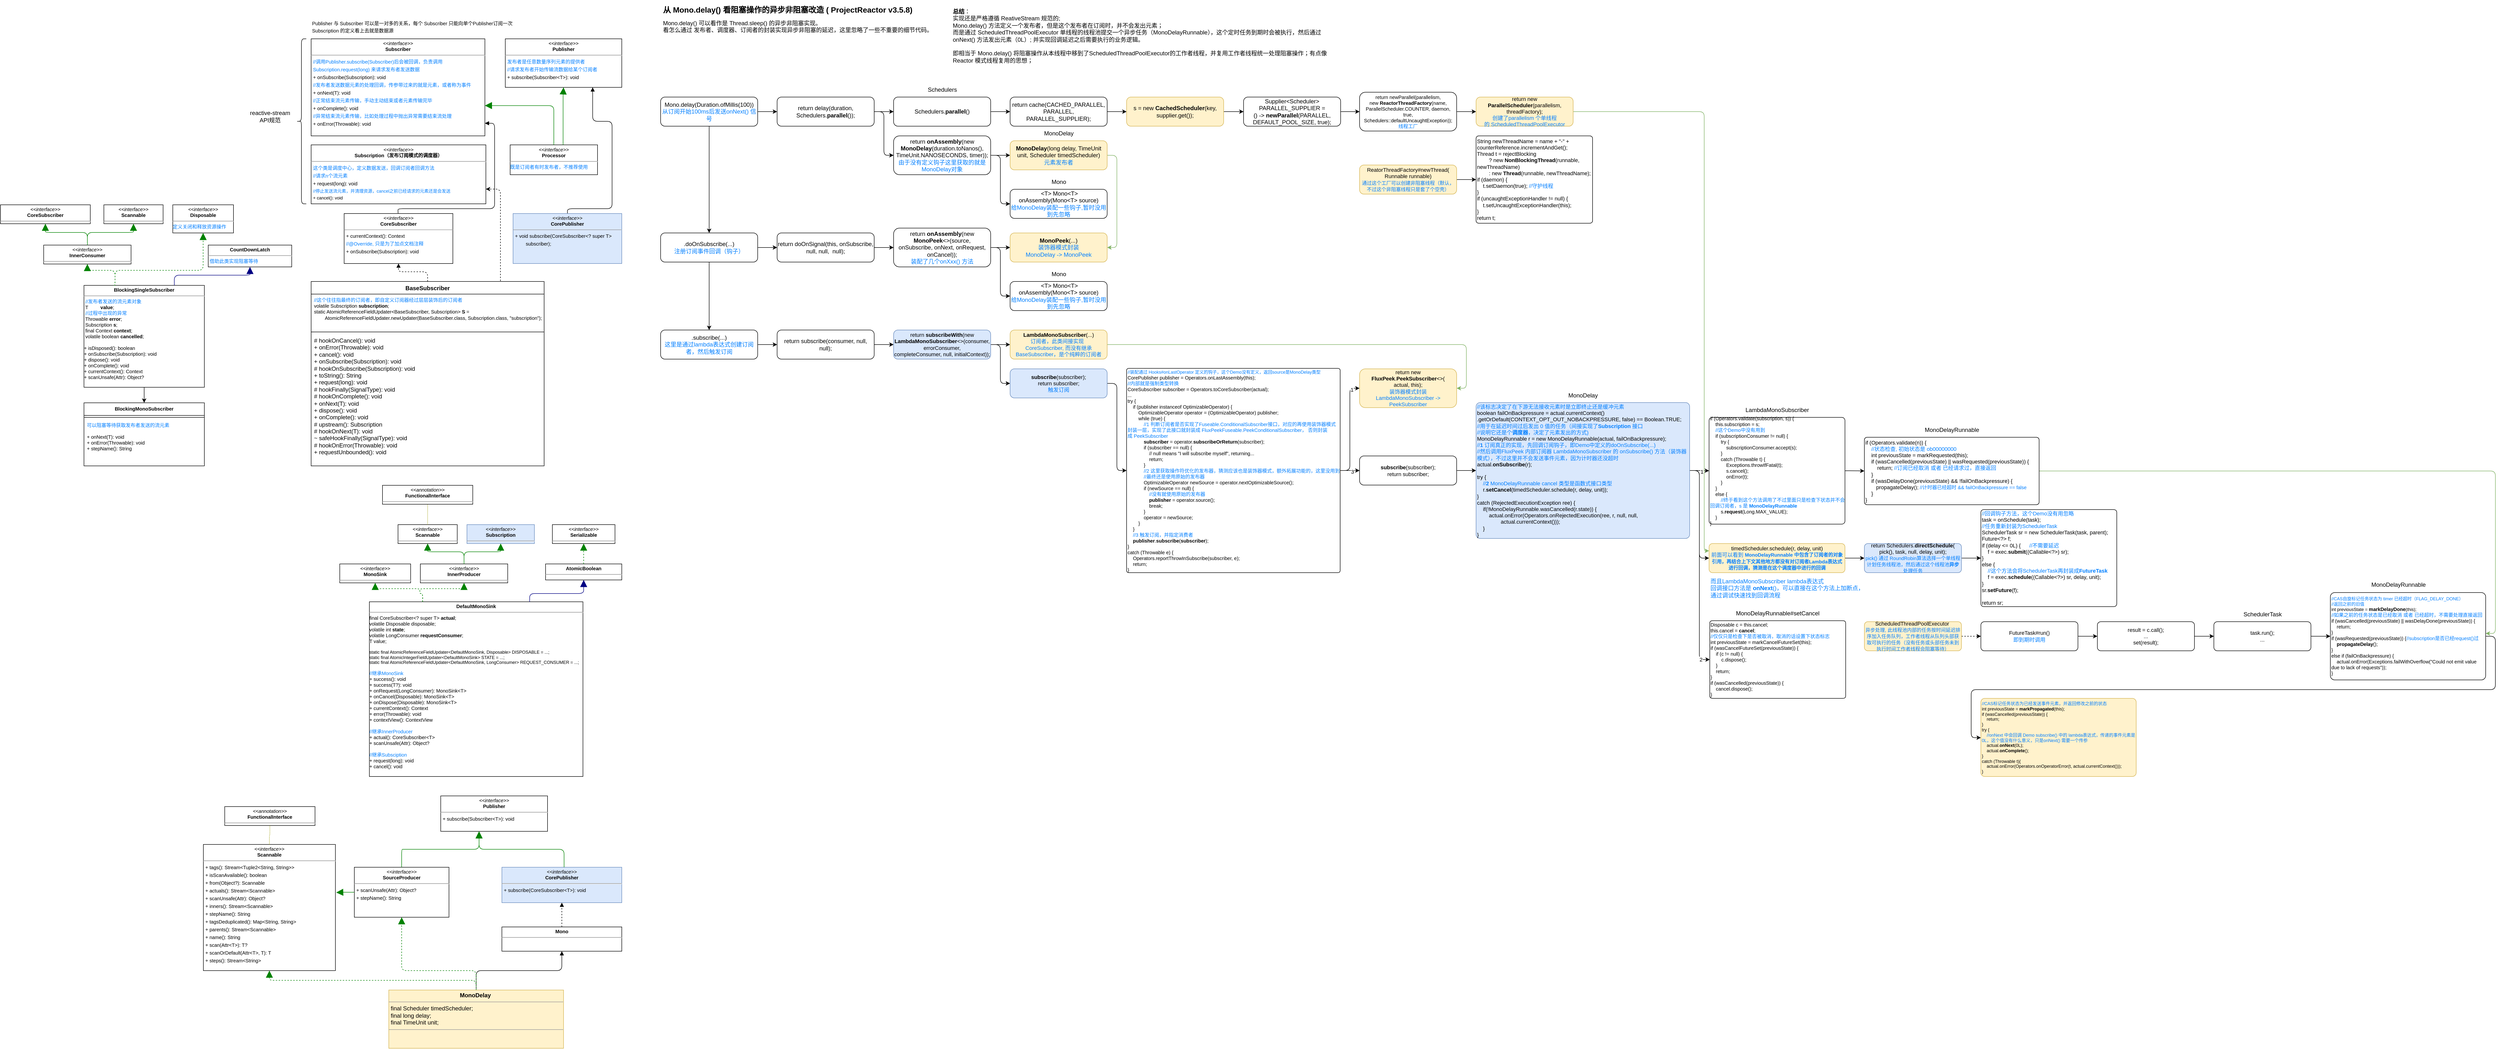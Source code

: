 <mxfile version="21.6.5" type="device">
  <diagram name="第 1 页" id="3n3RV5EYqTcjxA4MDu5d">
    <mxGraphModel dx="3020" dy="837" grid="1" gridSize="10" guides="1" tooltips="1" connect="1" arrows="1" fold="1" page="1" pageScale="1" pageWidth="827" pageHeight="1169" math="0" shadow="0">
      <root>
        <mxCell id="0" />
        <mxCell id="1" parent="0" />
        <mxCell id="s0Pp-TZyqNJsN6R80Y19-1" value="&lt;p style=&quot;line-height: 1&quot;&gt;&lt;/p&gt;&lt;h1 style=&quot;font-size: 16px;&quot;&gt;&lt;font style=&quot;font-size: 16px;&quot;&gt;&lt;font style=&quot;font-size: 16px;&quot;&gt;从 Mono.delay() 看阻塞操作的异步非阻塞改造&lt;/font&gt;&lt;font style=&quot;font-size: 16px;&quot;&gt;&amp;nbsp;&lt;/font&gt;&lt;font style=&quot;font-size: 16px;&quot;&gt;( ProjectReactor v3.5.8)&amp;nbsp;&lt;br style=&quot;&quot;&gt;&lt;/font&gt;&lt;/font&gt;&lt;/h1&gt;&lt;div style=&quot;&quot;&gt;&lt;font style=&quot;font-size: 12px;&quot;&gt;Mono.delay() 可以看作是 Thread.sleep() 的异步非阻塞实现。&lt;/font&gt;&lt;/div&gt;&lt;div style=&quot;&quot;&gt;&lt;font style=&quot;font-size: 12px;&quot;&gt;看怎么通过 发布者、调度器、订阅者的封装实现异步非阻塞的延迟，这里忽略了一些不重要的细节代码。&lt;/font&gt;&lt;/div&gt;&lt;p style=&quot;font-size: 10px&quot;&gt;&lt;/p&gt;&lt;p&gt;&lt;/p&gt;" style="text;html=1;strokeColor=none;fillColor=none;spacing=5;spacingTop=-20;whiteSpace=wrap;overflow=hidden;rounded=0;fontSize=10;" vertex="1" parent="1">
          <mxGeometry x="40" y="10" width="600" height="70" as="geometry" />
        </mxCell>
        <mxCell id="s0Pp-TZyqNJsN6R80Y19-5" style="edgeStyle=orthogonalEdgeStyle;rounded=1;orthogonalLoop=1;jettySize=auto;html=1;exitX=0.5;exitY=1;exitDx=0;exitDy=0;" edge="1" parent="1" source="s0Pp-TZyqNJsN6R80Y19-2" target="s0Pp-TZyqNJsN6R80Y19-4">
          <mxGeometry relative="1" as="geometry" />
        </mxCell>
        <mxCell id="s0Pp-TZyqNJsN6R80Y19-9" style="edgeStyle=orthogonalEdgeStyle;rounded=1;orthogonalLoop=1;jettySize=auto;html=1;exitX=1;exitY=0.5;exitDx=0;exitDy=0;" edge="1" parent="1" source="s0Pp-TZyqNJsN6R80Y19-2" target="s0Pp-TZyqNJsN6R80Y19-8">
          <mxGeometry relative="1" as="geometry" />
        </mxCell>
        <mxCell id="s0Pp-TZyqNJsN6R80Y19-2" value="Mono.delay(Duration.ofMillis(100))&lt;br&gt;&lt;font color=&quot;#007fff&quot;&gt;从订阅开始100ms后发送onNext() 信号&lt;/font&gt;" style="rounded=1;whiteSpace=wrap;html=1;" vertex="1" parent="1">
          <mxGeometry x="40" y="200" width="200" height="60" as="geometry" />
        </mxCell>
        <mxCell id="s0Pp-TZyqNJsN6R80Y19-7" style="edgeStyle=orthogonalEdgeStyle;rounded=1;orthogonalLoop=1;jettySize=auto;html=1;exitX=0.5;exitY=1;exitDx=0;exitDy=0;" edge="1" parent="1" source="s0Pp-TZyqNJsN6R80Y19-4" target="s0Pp-TZyqNJsN6R80Y19-6">
          <mxGeometry relative="1" as="geometry" />
        </mxCell>
        <mxCell id="s0Pp-TZyqNJsN6R80Y19-98" value="" style="edgeStyle=orthogonalEdgeStyle;rounded=1;orthogonalLoop=1;jettySize=auto;html=1;" edge="1" parent="1" source="s0Pp-TZyqNJsN6R80Y19-4" target="s0Pp-TZyqNJsN6R80Y19-97">
          <mxGeometry relative="1" as="geometry" />
        </mxCell>
        <mxCell id="s0Pp-TZyqNJsN6R80Y19-4" value=".doOnSubscribe(...)&lt;br&gt;&lt;font color=&quot;#007fff&quot;&gt;注册订阅事件回调（钩子）&lt;/font&gt;" style="rounded=1;whiteSpace=wrap;html=1;" vertex="1" parent="1">
          <mxGeometry x="40" y="480" width="200" height="60" as="geometry" />
        </mxCell>
        <mxCell id="s0Pp-TZyqNJsN6R80Y19-109" value="" style="edgeStyle=orthogonalEdgeStyle;rounded=1;orthogonalLoop=1;jettySize=auto;html=1;" edge="1" parent="1" source="s0Pp-TZyqNJsN6R80Y19-6" target="s0Pp-TZyqNJsN6R80Y19-108">
          <mxGeometry relative="1" as="geometry" />
        </mxCell>
        <mxCell id="s0Pp-TZyqNJsN6R80Y19-6" value=".subscribe(...)&lt;br&gt;&lt;font color=&quot;#007fff&quot;&gt;这里是通过lambda表达式创建订阅者，然后触发订阅&lt;/font&gt;" style="rounded=1;whiteSpace=wrap;html=1;" vertex="1" parent="1">
          <mxGeometry x="40" y="680" width="200" height="60" as="geometry" />
        </mxCell>
        <mxCell id="s0Pp-TZyqNJsN6R80Y19-89" style="edgeStyle=orthogonalEdgeStyle;rounded=1;orthogonalLoop=1;jettySize=auto;html=1;exitX=1;exitY=0.5;exitDx=0;exitDy=0;entryX=0;entryY=0.5;entryDx=0;entryDy=0;" edge="1" parent="1" source="s0Pp-TZyqNJsN6R80Y19-8" target="s0Pp-TZyqNJsN6R80Y19-10">
          <mxGeometry relative="1" as="geometry" />
        </mxCell>
        <mxCell id="s0Pp-TZyqNJsN6R80Y19-91" style="edgeStyle=orthogonalEdgeStyle;rounded=1;orthogonalLoop=1;jettySize=auto;html=1;exitX=1;exitY=0.5;exitDx=0;exitDy=0;entryX=0;entryY=0.5;entryDx=0;entryDy=0;" edge="1" parent="1" source="s0Pp-TZyqNJsN6R80Y19-8" target="s0Pp-TZyqNJsN6R80Y19-90">
          <mxGeometry relative="1" as="geometry" />
        </mxCell>
        <mxCell id="s0Pp-TZyqNJsN6R80Y19-8" value="return delay(duration, Schedulers.&lt;b&gt;parallel&lt;/b&gt;());" style="rounded=1;whiteSpace=wrap;html=1;" vertex="1" parent="1">
          <mxGeometry x="280" y="200" width="200" height="60" as="geometry" />
        </mxCell>
        <mxCell id="s0Pp-TZyqNJsN6R80Y19-13" value="" style="edgeStyle=orthogonalEdgeStyle;rounded=1;orthogonalLoop=1;jettySize=auto;html=1;" edge="1" parent="1" source="s0Pp-TZyqNJsN6R80Y19-10" target="s0Pp-TZyqNJsN6R80Y19-12">
          <mxGeometry relative="1" as="geometry" />
        </mxCell>
        <mxCell id="s0Pp-TZyqNJsN6R80Y19-83" style="edgeStyle=orthogonalEdgeStyle;rounded=1;orthogonalLoop=1;jettySize=auto;html=1;exitX=1;exitY=0.5;exitDx=0;exitDy=0;entryX=0;entryY=0.5;entryDx=0;entryDy=0;" edge="1" parent="1" source="s0Pp-TZyqNJsN6R80Y19-10" target="s0Pp-TZyqNJsN6R80Y19-82">
          <mxGeometry relative="1" as="geometry" />
        </mxCell>
        <mxCell id="s0Pp-TZyqNJsN6R80Y19-10" value="return &lt;b&gt;onAssembly&lt;/b&gt;(new &lt;b&gt;MonoDelay&lt;/b&gt;(duration.toNanos(), TimeUnit.NANOSECONDS, timer));&lt;br&gt;&lt;font color=&quot;#007fff&quot;&gt;由于没有定义钩子这里获取的就是MonoDelay对象&lt;/font&gt;" style="rounded=1;whiteSpace=wrap;html=1;" vertex="1" parent="1">
          <mxGeometry x="520" y="280" width="200" height="80" as="geometry" />
        </mxCell>
        <mxCell id="s0Pp-TZyqNJsN6R80Y19-114" style="edgeStyle=orthogonalEdgeStyle;rounded=1;orthogonalLoop=1;jettySize=auto;html=1;exitX=1;exitY=0.5;exitDx=0;exitDy=0;entryX=1;entryY=0.5;entryDx=0;entryDy=0;fillColor=#d5e8d4;strokeColor=#82b366;" edge="1" parent="1" source="s0Pp-TZyqNJsN6R80Y19-12" target="s0Pp-TZyqNJsN6R80Y19-103">
          <mxGeometry relative="1" as="geometry" />
        </mxCell>
        <mxCell id="s0Pp-TZyqNJsN6R80Y19-12" value="&lt;b&gt;MonoDelay&lt;/b&gt;(long delay, TimeUnit unit, Scheduler timedScheduler)&lt;br&gt;&lt;font color=&quot;#007fff&quot;&gt;元素发布者&lt;/font&gt;" style="rounded=1;whiteSpace=wrap;html=1;fillColor=#fff2cc;strokeColor=#d6b656;" vertex="1" parent="1">
          <mxGeometry x="760" y="290" width="200" height="60" as="geometry" />
        </mxCell>
        <mxCell id="s0Pp-TZyqNJsN6R80Y19-14" value="MonoDelay" style="text;html=1;align=center;verticalAlign=middle;resizable=0;points=[];autosize=1;strokeColor=none;fillColor=none;" vertex="1" parent="1">
          <mxGeometry x="820" y="260" width="80" height="30" as="geometry" />
        </mxCell>
        <mxCell id="s0Pp-TZyqNJsN6R80Y19-16" value="&lt;p style=&quot;margin: 4px 0px 0px; text-align: center; font-size: 10px;&quot;&gt;&lt;i style=&quot;font-size: 10px;&quot;&gt;&amp;lt;&amp;lt;interface&amp;gt;&amp;gt;&lt;/i&gt;&lt;br style=&quot;font-size: 10px;&quot;&gt;&lt;b style=&quot;font-size: 10px;&quot;&gt;Processor&lt;/b&gt;&lt;/p&gt;&lt;hr style=&quot;font-size: 10px;&quot;&gt;&lt;font color=&quot;#007fff&quot;&gt;既是订阅者有时发布者，不推荐使用&lt;/font&gt;" style="verticalAlign=top;align=left;overflow=fill;fontSize=10;fontFamily=Helvetica;html=1;rounded=0;shadow=0;comic=0;labelBackgroundColor=none;strokeWidth=1;" vertex="1" parent="1">
          <mxGeometry x="-270" y="298.5" width="180" height="61.5" as="geometry" />
        </mxCell>
        <mxCell id="s0Pp-TZyqNJsN6R80Y19-17" value="&lt;p style=&quot;margin: 4px 0px 0px; text-align: center; font-size: 10px;&quot;&gt;&lt;i style=&quot;font-size: 10px;&quot;&gt;&amp;lt;&amp;lt;interface&amp;gt;&amp;gt;&lt;/i&gt;&lt;br style=&quot;font-size: 10px;&quot;&gt;&lt;b style=&quot;font-size: 10px;&quot;&gt;Publisher&lt;/b&gt;&lt;/p&gt;&lt;hr style=&quot;font-size: 10px;&quot;&gt;&lt;p style=&quot;margin: 0px 0px 0px 4px; line-height: 1.6;&quot;&gt;&lt;font color=&quot;#007fff&quot;&gt;发布者是任意数量序列元素的提供者&lt;/font&gt;&lt;/p&gt;&lt;p style=&quot;margin: 0px 0px 0px 4px; line-height: 1.6;&quot;&gt;&lt;font color=&quot;#007fff&quot;&gt;//请求发布者开始传输流数据给某个订阅者&lt;/font&gt;&lt;/p&gt;&lt;p style=&quot;margin: 0px 0px 0px 4px; line-height: 1.6; font-size: 10px;&quot;&gt;+ subscribe(Subscriber&amp;lt;T&amp;gt;): void&lt;/p&gt;" style="verticalAlign=top;align=left;overflow=fill;fontSize=10;fontFamily=Helvetica;html=1;rounded=0;shadow=0;comic=0;labelBackgroundColor=none;strokeWidth=1;" vertex="1" parent="1">
          <mxGeometry x="-280" y="80" width="240" height="100" as="geometry" />
        </mxCell>
        <mxCell id="s0Pp-TZyqNJsN6R80Y19-18" value="&lt;p style=&quot;margin: 4px 0px 0px; text-align: center; font-size: 10px;&quot;&gt;&lt;i style=&quot;font-size: 10px;&quot;&gt;&amp;lt;&amp;lt;interface&amp;gt;&amp;gt;&lt;/i&gt;&lt;br style=&quot;font-size: 10px;&quot;&gt;&lt;b style=&quot;font-size: 10px;&quot;&gt;Subscriber&lt;/b&gt;&lt;/p&gt;&lt;hr style=&quot;font-size: 10px;&quot;&gt;&lt;p style=&quot;margin: 0px 0px 0px 4px; line-height: 1.6; font-size: 10px;&quot;&gt;&lt;span style=&quot;background-color: initial;&quot;&gt;&lt;font color=&quot;#007fff&quot;&gt;//调用Publisher.subscribe(Subscriber)后会被回调，负责调用&lt;/font&gt;&lt;/span&gt;&lt;/p&gt;&lt;p style=&quot;margin: 0px 0px 0px 4px; line-height: 1.6; font-size: 10px;&quot;&gt;&lt;span style=&quot;background-color: initial;&quot;&gt;&lt;font color=&quot;#007fff&quot;&gt;Subscription.request(long) 来请求发布者发送数据&lt;/font&gt;&lt;/span&gt;&lt;/p&gt;&lt;p style=&quot;margin: 0px 0px 0px 4px; line-height: 1.6; font-size: 10px;&quot;&gt;&lt;span style=&quot;background-color: initial;&quot;&gt;+ onSubscribe(Subscription): void&lt;/span&gt;&lt;/p&gt;&lt;p style=&quot;margin: 0px 0px 0px 4px; line-height: 1.6; font-size: 10px;&quot;&gt;&lt;font color=&quot;#007fff&quot;&gt;//发布者发送数据元素的处理回调，传参带过来的就是元素，&lt;/font&gt;&lt;span style=&quot;color: rgb(0, 127, 255); background-color: initial;&quot;&gt;或者称为事件&lt;/span&gt;&lt;/p&gt;&lt;p style=&quot;margin: 0px 0px 0px 4px; line-height: 1.6; font-size: 10px;&quot;&gt;+ onNext(T): void&lt;/p&gt;&lt;p style=&quot;margin: 0px 0px 0px 4px; line-height: 1.6; font-size: 10px;&quot;&gt;&lt;font color=&quot;#007fff&quot;&gt;//正常结束流元素传输，手动主动结束或者元素传输完毕&lt;/font&gt;&lt;/p&gt;&lt;p style=&quot;margin: 0px 0px 0px 4px; line-height: 1.6; font-size: 10px;&quot;&gt;+ onComplete(): void&lt;/p&gt;&lt;p style=&quot;margin: 0px 0px 0px 4px; line-height: 1.6; font-size: 10px;&quot;&gt;&lt;font color=&quot;#007fff&quot;&gt;//异常结束流元素传输，比如处理过程中抛出异常需要结束流处理&lt;/font&gt;&lt;br style=&quot;font-size: 10px;&quot;&gt;+ onError(Throwable): void&lt;/p&gt;" style="verticalAlign=top;align=left;overflow=fill;fontSize=10;fontFamily=Helvetica;html=1;rounded=0;shadow=0;comic=0;labelBackgroundColor=none;strokeWidth=1;" vertex="1" parent="1">
          <mxGeometry x="-680" y="80" width="358" height="200" as="geometry" />
        </mxCell>
        <mxCell id="s0Pp-TZyqNJsN6R80Y19-19" value="&lt;p style=&quot;margin: 4px 0px 0px; text-align: center; font-size: 10px;&quot;&gt;&lt;i style=&quot;font-size: 10px;&quot;&gt;&amp;lt;&amp;lt;interface&amp;gt;&amp;gt;&lt;/i&gt;&lt;br style=&quot;font-size: 10px;&quot;&gt;&lt;b style=&quot;font-size: 10px;&quot;&gt;Subscription（发布订阅模式的调度器）&lt;/b&gt;&lt;/p&gt;&lt;hr style=&quot;font-size: 10px;&quot;&gt;&lt;p style=&quot;margin: 0px 0px 0px 4px; line-height: 1.6;&quot;&gt;&lt;font style=&quot;&quot; color=&quot;#007fff&quot;&gt;这个类是调度中心，定义数据发送，回调订阅者回调方法&lt;br&gt;&lt;/font&gt;&lt;/p&gt;&lt;p style=&quot;margin: 0px 0px 0px 4px; line-height: 1.6; font-size: 10px;&quot;&gt;&lt;font color=&quot;#007fff&quot;&gt;//请求n个流元素&lt;/font&gt;&lt;/p&gt;&lt;p style=&quot;margin: 0px 0px 0px 4px; line-height: 1.6; font-size: 10px;&quot;&gt;+ request(long): void&lt;/p&gt;&lt;p style=&quot;margin: 0px 0px 0px 4px; line-height: 1.6; font-size: 9px;&quot;&gt;&lt;font style=&quot;font-size: 9px;&quot; color=&quot;#007fff&quot;&gt;//停止发送流元素，并清理资源，cancel之前已经请求的元素还是会发送&lt;/font&gt;&lt;br style=&quot;&quot;&gt;+ cancel(): void&lt;/p&gt;" style="verticalAlign=top;align=left;overflow=fill;fontSize=10;fontFamily=Helvetica;html=1;rounded=0;shadow=0;comic=0;labelBackgroundColor=none;strokeWidth=1;" vertex="1" parent="1">
          <mxGeometry x="-680" y="298.5" width="360" height="121.5" as="geometry" />
        </mxCell>
        <mxCell id="s0Pp-TZyqNJsN6R80Y19-20" value="" style="html=1;rounded=1;edgeStyle=orthogonalEdgeStyle;dashed=0;startArrow=none;endArrow=block;endSize=12;strokeColor=#008200;exitX=0.606;exitY=0;exitDx=0;exitDy=0;entryX=0.500;entryY=1.000;entryDx=0;entryDy=0;fontSize=10;exitPerimeter=0;" edge="1" parent="1" source="s0Pp-TZyqNJsN6R80Y19-16" target="s0Pp-TZyqNJsN6R80Y19-17">
          <mxGeometry width="50" height="50" relative="1" as="geometry">
            <Array as="points">
              <mxPoint x="-161" y="197" />
            </Array>
          </mxGeometry>
        </mxCell>
        <mxCell id="s0Pp-TZyqNJsN6R80Y19-21" value="" style="html=1;rounded=1;edgeStyle=orthogonalEdgeStyle;dashed=0;startArrow=none;endArrow=block;endSize=12;strokeColor=#008200;exitX=0.500;exitY=0.001;exitDx=0;exitDy=0;entryX=1.000;entryY=0.688;entryDx=0;entryDy=0;fontSize=10;" edge="1" parent="1" source="s0Pp-TZyqNJsN6R80Y19-16" target="s0Pp-TZyqNJsN6R80Y19-18">
          <mxGeometry width="50" height="50" relative="1" as="geometry">
            <Array as="points">
              <mxPoint x="-180" y="218" />
            </Array>
          </mxGeometry>
        </mxCell>
        <mxCell id="s0Pp-TZyqNJsN6R80Y19-22" value="&lt;font style=&quot;font-size: 10px;&quot;&gt;Publisher 与 Subscriber 可以是一对多的关系，每个 Subscriber 只能向单个Publisher订阅一次&lt;br&gt;Subscription 的定义看上去就是数据源&lt;br&gt;&lt;/font&gt;" style="text;html=1;strokeColor=none;fillColor=none;align=left;verticalAlign=middle;whiteSpace=wrap;rounded=0;" vertex="1" parent="1">
          <mxGeometry x="-680" y="30" width="480" height="50" as="geometry" />
        </mxCell>
        <mxCell id="s0Pp-TZyqNJsN6R80Y19-23" value="" style="shape=curlyBracket;whiteSpace=wrap;html=1;rounded=1;labelPosition=left;verticalLabelPosition=middle;align=right;verticalAlign=middle;" vertex="1" parent="1">
          <mxGeometry x="-710" y="80" width="20" height="340" as="geometry" />
        </mxCell>
        <mxCell id="s0Pp-TZyqNJsN6R80Y19-24" value="reactive-stream &lt;br&gt;API规范" style="text;html=1;align=center;verticalAlign=middle;resizable=0;points=[];autosize=1;strokeColor=none;fillColor=none;" vertex="1" parent="1">
          <mxGeometry x="-820" y="220" width="110" height="40" as="geometry" />
        </mxCell>
        <mxCell id="s0Pp-TZyqNJsN6R80Y19-25" style="edgeStyle=orthogonalEdgeStyle;rounded=1;orthogonalLoop=1;jettySize=auto;html=1;exitX=0.5;exitY=0;exitDx=0;exitDy=0;entryX=1;entryY=0.87;entryDx=0;entryDy=0;endArrow=block;endFill=1;entryPerimeter=0;" edge="1" parent="1" source="s0Pp-TZyqNJsN6R80Y19-26" target="s0Pp-TZyqNJsN6R80Y19-18">
          <mxGeometry relative="1" as="geometry">
            <Array as="points">
              <mxPoint x="-501" y="440" />
              <mxPoint x="-501" y="430" />
              <mxPoint x="-302" y="430" />
              <mxPoint x="-302" y="254" />
            </Array>
          </mxGeometry>
        </mxCell>
        <mxCell id="s0Pp-TZyqNJsN6R80Y19-26" value="&lt;p style=&quot;margin: 4px 0px 0px; text-align: center; font-size: 10px;&quot;&gt;&lt;font style=&quot;font-size: 10px;&quot;&gt;&lt;i style=&quot;&quot;&gt;&amp;lt;&amp;lt;interface&amp;gt;&amp;gt;&lt;/i&gt;&lt;br&gt;&lt;b style=&quot;&quot;&gt;CoreSubscriber&lt;/b&gt;&lt;/font&gt;&lt;/p&gt;&lt;hr style=&quot;font-size: 10px;&quot; size=&quot;1&quot;&gt;&lt;p style=&quot;margin: 0px 0px 0px 4px; line-height: 1.6; font-size: 10px;&quot;&gt;&lt;font style=&quot;font-size: 10px;&quot;&gt;+ currentContext(): Context&lt;/font&gt;&lt;/p&gt;&lt;p style=&quot;margin: 0px 0px 0px 4px; line-height: 1.6; font-size: 10px;&quot;&gt;&lt;font style=&quot;font-size: 10px;&quot;&gt;&lt;font color=&quot;#007fff&quot;&gt;//@Override, 只是为了加点文档注释&lt;br&gt;&lt;/font&gt;+ onSubscribe(Subscription): void&lt;/font&gt;&lt;/p&gt;" style="verticalAlign=top;align=left;overflow=fill;fontSize=14;fontFamily=Helvetica;html=1;rounded=0;shadow=0;comic=0;labelBackgroundColor=none;strokeWidth=1;" vertex="1" parent="1">
          <mxGeometry x="-612" y="440" width="224" height="103" as="geometry" />
        </mxCell>
        <mxCell id="s0Pp-TZyqNJsN6R80Y19-27" style="rounded=1;orthogonalLoop=1;jettySize=auto;html=1;exitX=0.5;exitY=0;exitDx=0;exitDy=0;entryX=0.5;entryY=1;entryDx=0;entryDy=0;dashed=1;endArrow=block;endFill=1;edgeStyle=orthogonalEdgeStyle;" edge="1" parent="1" source="s0Pp-TZyqNJsN6R80Y19-29" target="s0Pp-TZyqNJsN6R80Y19-26">
          <mxGeometry relative="1" as="geometry" />
        </mxCell>
        <mxCell id="s0Pp-TZyqNJsN6R80Y19-28" style="edgeStyle=orthogonalEdgeStyle;rounded=1;orthogonalLoop=1;jettySize=auto;html=1;entryX=1;entryY=0.75;entryDx=0;entryDy=0;dashed=1;" edge="1" parent="1" target="s0Pp-TZyqNJsN6R80Y19-19">
          <mxGeometry relative="1" as="geometry">
            <mxPoint x="-290" y="579" as="sourcePoint" />
            <Array as="points">
              <mxPoint x="-290" y="579" />
              <mxPoint x="-290" y="376" />
            </Array>
          </mxGeometry>
        </mxCell>
        <mxCell id="s0Pp-TZyqNJsN6R80Y19-29" value="BaseSubscriber" style="swimlane;fontStyle=1;align=center;verticalAlign=top;childLayout=stackLayout;horizontal=1;startSize=26;horizontalStack=0;resizeParent=1;resizeParentMax=0;resizeLast=0;collapsible=1;marginBottom=0;whiteSpace=wrap;html=1;" vertex="1" parent="1">
          <mxGeometry x="-680" y="580" width="480" height="380" as="geometry" />
        </mxCell>
        <mxCell id="s0Pp-TZyqNJsN6R80Y19-30" value="&lt;div style=&quot;font-size: 10px;&quot;&gt;&lt;font color=&quot;#007fff&quot; style=&quot;font-size: 10px;&quot;&gt;//这个往往指最终的订阅者，即自定义订阅器经过层层装饰后的订阅者&lt;/font&gt;&lt;/div&gt;&lt;div style=&quot;font-size: 10px;&quot;&gt;&lt;font style=&quot;font-size: 10px;&quot;&gt;volatile Subscription &lt;b&gt;subscription&lt;/b&gt;;&lt;/font&gt;&lt;/div&gt;&lt;div style=&quot;font-size: 10px;&quot;&gt;&lt;font style=&quot;font-size: 10px;&quot;&gt;static AtomicReferenceFieldUpdater&amp;lt;BaseSubscriber, Subscription&amp;gt; &lt;b&gt;S&lt;/b&gt; =&lt;/font&gt;&lt;/div&gt;&lt;div style=&quot;font-size: 10px;&quot;&gt;&lt;font style=&quot;font-size: 10px;&quot;&gt;&lt;span style=&quot;white-space: pre;&quot;&gt;&#x9;&lt;/span&gt;AtomicReferenceFieldUpdater.newUpdater(BaseSubscriber.class, Subscription.class, &quot;subscription&quot;);&lt;/font&gt;&lt;span style=&quot;font-size: 11px;&quot;&gt;&lt;/span&gt;&lt;/div&gt;" style="text;strokeColor=none;fillColor=none;align=left;verticalAlign=top;spacingLeft=4;spacingRight=4;overflow=hidden;rotatable=0;points=[[0,0.5],[1,0.5]];portConstraint=eastwest;whiteSpace=wrap;html=1;" vertex="1" parent="s0Pp-TZyqNJsN6R80Y19-29">
          <mxGeometry y="26" width="480" height="74" as="geometry" />
        </mxCell>
        <mxCell id="s0Pp-TZyqNJsN6R80Y19-31" value="" style="line;strokeWidth=1;fillColor=none;align=left;verticalAlign=middle;spacingTop=-1;spacingLeft=3;spacingRight=3;rotatable=0;labelPosition=right;points=[];portConstraint=eastwest;strokeColor=inherit;" vertex="1" parent="s0Pp-TZyqNJsN6R80Y19-29">
          <mxGeometry y="100" width="480" height="8" as="geometry" />
        </mxCell>
        <mxCell id="s0Pp-TZyqNJsN6R80Y19-32" value="&lt;div&gt;# hookOnCancel(): void&lt;/div&gt;&lt;div&gt;+ onError(Throwable): void&lt;/div&gt;&lt;div&gt;+ cancel(): void&lt;/div&gt;&lt;div&gt;+ onSubscribe(Subscription): void&lt;/div&gt;&lt;div&gt;# hookOnSubscribe(Subscription): void&lt;/div&gt;&lt;div&gt;+ toString(): String&lt;/div&gt;&lt;div&gt;+ request(long): void&lt;/div&gt;&lt;div&gt;# hookFinally(SignalType): void&lt;/div&gt;&lt;div&gt;# hookOnComplete(): void&lt;/div&gt;&lt;div&gt;+ onNext(T): void&lt;/div&gt;&lt;div&gt;+ dispose(): void&lt;/div&gt;&lt;div&gt;+ onComplete(): void&lt;/div&gt;&lt;div&gt;# upstream(): Subscription&lt;/div&gt;&lt;div&gt;# hookOnNext(T): void&lt;/div&gt;&lt;div&gt;~ safeHookFinally(SignalType): void&lt;/div&gt;&lt;div&gt;# hookOnError(Throwable): void&lt;/div&gt;&lt;div&gt;+ requestUnbounded(): void&lt;/div&gt;" style="text;strokeColor=none;fillColor=none;align=left;verticalAlign=top;spacingLeft=4;spacingRight=4;overflow=hidden;rotatable=0;points=[[0,0.5],[1,0.5]];portConstraint=eastwest;whiteSpace=wrap;html=1;" vertex="1" parent="s0Pp-TZyqNJsN6R80Y19-29">
          <mxGeometry y="108" width="480" height="272" as="geometry" />
        </mxCell>
        <mxCell id="s0Pp-TZyqNJsN6R80Y19-33" value="&lt;p style=&quot;margin: 4px 0px 0px; text-align: center; font-size: 10px;&quot;&gt;&lt;b style=&quot;font-size: 10px;&quot;&gt;AtomicBoolean&lt;/b&gt;&lt;/p&gt;&lt;hr style=&quot;font-size: 10px;&quot;&gt;" style="verticalAlign=top;align=left;overflow=fill;fontSize=10;fontFamily=Helvetica;html=1;rounded=0;shadow=0;comic=0;labelBackgroundColor=none;strokeWidth=1;" vertex="1" parent="1">
          <mxGeometry x="-197" y="1162" width="157" height="33" as="geometry" />
        </mxCell>
        <mxCell id="s0Pp-TZyqNJsN6R80Y19-34" value="&lt;p style=&quot;margin: 4px 0px 0px; text-align: center; font-size: 10px;&quot;&gt;&lt;b style=&quot;font-size: 10px;&quot;&gt;DefaultMonoSink&lt;/b&gt;&lt;/p&gt;&lt;hr style=&quot;font-size: 10px;&quot;&gt;&lt;div&gt;final CoreSubscriber&amp;lt;? super T&amp;gt; &lt;b&gt;actual&lt;/b&gt;;&lt;/div&gt;&lt;div&gt;volatile Disposable disposable;&lt;/div&gt;&lt;div&gt;volatile int &lt;b&gt;state&lt;/b&gt;;&lt;/div&gt;&lt;div&gt;volatile LongConsumer &lt;b&gt;requestConsumer&lt;/b&gt;;&lt;/div&gt;&lt;div&gt;T value;&lt;/div&gt;&lt;div style=&quot;font-size: 9px;&quot;&gt;&lt;font style=&quot;font-size: 9px;&quot;&gt;&lt;br&gt;&lt;/font&gt;&lt;/div&gt;&lt;div style=&quot;font-size: 9px;&quot;&gt;&lt;font style=&quot;font-size: 9px;&quot;&gt;static final AtomicReferenceFieldUpdater&amp;lt;DefaultMonoSink, Disposable&amp;gt; DISPOSABLE = ...;&lt;/font&gt;&lt;/div&gt;&lt;div style=&quot;font-size: 9px;&quot;&gt;&lt;font style=&quot;font-size: 9px;&quot;&gt;static final AtomicIntegerFieldUpdater&amp;lt;DefaultMonoSink&amp;gt; STATE = ...;&lt;/font&gt;&lt;/div&gt;&lt;div style=&quot;font-size: 9px;&quot;&gt;&lt;font style=&quot;font-size: 9px;&quot;&gt;static final AtomicReferenceFieldUpdater&amp;lt;DefaultMonoSink, LongConsumer&amp;gt; REQUEST_CONSUMER = ...;&lt;/font&gt;&lt;/div&gt;&lt;div style=&quot;font-size: 9px;&quot;&gt;&lt;br&gt;&lt;/div&gt;&lt;div&gt;&lt;font color=&quot;#007fff&quot;&gt;//继承MonoSink&lt;/font&gt;&lt;/div&gt;&lt;div&gt;+ success(): void&lt;/div&gt;&lt;div&gt;+ success(T?): void&lt;/div&gt;&lt;div&gt;+ onRequest(LongConsumer): MonoSink&amp;lt;T&amp;gt;&lt;/div&gt;&lt;div&gt;+ onCancel(Disposable): MonoSink&amp;lt;T&amp;gt;&lt;/div&gt;&lt;div&gt;+ onDispose(Disposable): MonoSink&amp;lt;T&amp;gt;&lt;/div&gt;&lt;div&gt;+ currentContext(): Context&lt;/div&gt;&lt;div&gt;+ error(Throwable): void&lt;/div&gt;&lt;div&gt;+ contextView(): ContextView&lt;/div&gt;&lt;div&gt;&lt;br&gt;&lt;/div&gt;&lt;div&gt;&lt;font color=&quot;#007fff&quot;&gt;//继承InnerProducer&lt;/font&gt;&lt;/div&gt;&lt;div&gt;+ actual(): CoreSubscriber&amp;lt;T&amp;gt;&lt;/div&gt;&lt;div&gt;+ scanUnsafe(Attr): Object?&lt;/div&gt;&lt;div&gt;&lt;br&gt;&lt;/div&gt;&lt;div&gt;&lt;font color=&quot;#007fff&quot;&gt;//继承Subsciption&lt;/font&gt;&lt;/div&gt;&lt;div&gt;+ request(long): void&lt;/div&gt;&lt;div&gt;+ cancel(): void&lt;/div&gt;&lt;div style=&quot;font-size: 10px;&quot;&gt;&lt;br&gt;&lt;/div&gt;" style="verticalAlign=top;align=left;overflow=fill;fontSize=10;fontFamily=Helvetica;html=1;rounded=0;shadow=0;comic=0;labelBackgroundColor=none;strokeWidth=1;" vertex="1" parent="1">
          <mxGeometry x="-560" y="1240" width="440" height="360" as="geometry" />
        </mxCell>
        <mxCell id="s0Pp-TZyqNJsN6R80Y19-35" value="&lt;p style=&quot;margin: 4px 0px 0px; text-align: center; font-size: 10px;&quot;&gt;&lt;i style=&quot;font-size: 10px;&quot;&gt;&amp;lt;&amp;lt;annotation&amp;gt;&amp;gt;&lt;/i&gt;&lt;br style=&quot;font-size: 10px;&quot;&gt;&lt;b style=&quot;font-size: 10px;&quot;&gt;FunctionalInterface&lt;/b&gt;&lt;/p&gt;&lt;hr style=&quot;font-size: 10px;&quot;&gt;" style="verticalAlign=top;align=left;overflow=fill;fontSize=10;fontFamily=Helvetica;html=1;rounded=0;shadow=0;comic=0;labelBackgroundColor=none;strokeWidth=1;" vertex="1" parent="1">
          <mxGeometry x="-533" y="1000" width="186" height="39" as="geometry" />
        </mxCell>
        <mxCell id="s0Pp-TZyqNJsN6R80Y19-36" value="&lt;p style=&quot;margin: 4px 0px 0px; text-align: center; font-size: 10px;&quot;&gt;&lt;i style=&quot;font-size: 10px;&quot;&gt;&amp;lt;&amp;lt;interface&amp;gt;&amp;gt;&lt;/i&gt;&lt;br style=&quot;font-size: 10px;&quot;&gt;&lt;b style=&quot;font-size: 10px;&quot;&gt;InnerProducer&lt;o style=&quot;font-size: 10px;&quot;&gt;&lt;/o&gt;&lt;/b&gt;&lt;/p&gt;&lt;hr style=&quot;font-size: 10px;&quot;&gt;" style="verticalAlign=top;align=left;overflow=fill;fontSize=10;fontFamily=Helvetica;html=1;rounded=0;shadow=0;comic=0;labelBackgroundColor=none;strokeWidth=1;" vertex="1" parent="1">
          <mxGeometry x="-455" y="1162" width="180" height="39" as="geometry" />
        </mxCell>
        <mxCell id="s0Pp-TZyqNJsN6R80Y19-37" value="&lt;p style=&quot;margin: 4px 0px 0px; text-align: center; font-size: 10px;&quot;&gt;&lt;i style=&quot;font-size: 10px;&quot;&gt;&amp;lt;&amp;lt;interface&amp;gt;&amp;gt;&lt;/i&gt;&lt;br style=&quot;font-size: 10px;&quot;&gt;&lt;b style=&quot;font-size: 10px;&quot;&gt;MonoSink&lt;t style=&quot;font-size: 10px;&quot;&gt;&lt;/t&gt;&lt;/b&gt;&lt;/p&gt;&lt;hr style=&quot;font-size: 10px;&quot;&gt;" style="verticalAlign=top;align=left;overflow=fill;fontSize=10;fontFamily=Helvetica;html=1;rounded=0;shadow=0;comic=0;labelBackgroundColor=none;strokeWidth=1;" vertex="1" parent="1">
          <mxGeometry x="-621" y="1162" width="146" height="39" as="geometry" />
        </mxCell>
        <mxCell id="s0Pp-TZyqNJsN6R80Y19-38" value="&lt;p style=&quot;margin: 4px 0px 0px; text-align: center; font-size: 10px;&quot;&gt;&lt;i style=&quot;font-size: 10px;&quot;&gt;&amp;lt;&amp;lt;interface&amp;gt;&amp;gt;&lt;/i&gt;&lt;br style=&quot;font-size: 10px;&quot;&gt;&lt;b style=&quot;font-size: 10px;&quot;&gt;Scannable&lt;/b&gt;&lt;/p&gt;&lt;hr style=&quot;font-size: 10px;&quot;&gt;" style="verticalAlign=top;align=left;overflow=fill;fontSize=10;fontFamily=Helvetica;html=1;rounded=0;shadow=0;comic=0;labelBackgroundColor=none;strokeWidth=1;" vertex="1" parent="1">
          <mxGeometry x="-501" y="1081" width="122" height="39" as="geometry" />
        </mxCell>
        <mxCell id="s0Pp-TZyqNJsN6R80Y19-39" value="&lt;p style=&quot;margin: 4px 0px 0px; text-align: center; font-size: 10px;&quot;&gt;&lt;i style=&quot;font-size: 10px;&quot;&gt;&amp;lt;&amp;lt;interface&amp;gt;&amp;gt;&lt;/i&gt;&lt;br style=&quot;font-size: 10px;&quot;&gt;&lt;b style=&quot;font-size: 10px;&quot;&gt;Serializable&lt;/b&gt;&lt;/p&gt;&lt;hr style=&quot;font-size: 10px;&quot;&gt;" style="verticalAlign=top;align=left;overflow=fill;fontSize=10;fontFamily=Helvetica;html=1;rounded=0;shadow=0;comic=0;labelBackgroundColor=none;strokeWidth=1;" vertex="1" parent="1">
          <mxGeometry x="-183" y="1081" width="129" height="39" as="geometry" />
        </mxCell>
        <mxCell id="s0Pp-TZyqNJsN6R80Y19-40" value="&lt;p style=&quot;margin: 4px 0px 0px; text-align: center; font-size: 10px;&quot;&gt;&lt;i style=&quot;font-size: 10px;&quot;&gt;&amp;lt;&amp;lt;interface&amp;gt;&amp;gt;&lt;/i&gt;&lt;br style=&quot;font-size: 10px;&quot;&gt;&lt;b style=&quot;font-size: 10px;&quot;&gt;Subscription&lt;/b&gt;&lt;/p&gt;&lt;hr style=&quot;font-size: 10px;&quot;&gt;" style="verticalAlign=top;align=left;overflow=fill;fontSize=10;fontFamily=Helvetica;html=1;rounded=0;shadow=0;comic=0;labelBackgroundColor=none;strokeWidth=1;fillColor=#dae8fc;strokeColor=#6c8ebf;" vertex="1" parent="1">
          <mxGeometry x="-359" y="1081" width="139" height="39" as="geometry" />
        </mxCell>
        <mxCell id="s0Pp-TZyqNJsN6R80Y19-41" value="" style="html=1;rounded=1;edgeStyle=orthogonalEdgeStyle;dashed=1;startArrow=none;endArrow=block;endSize=12;strokeColor=#008200;exitX=0.500;exitY=0.002;exitDx=0;exitDy=0;entryX=0.500;entryY=1.002;entryDx=0;entryDy=0;fontSize=10;" edge="1" parent="1" source="s0Pp-TZyqNJsN6R80Y19-33" target="s0Pp-TZyqNJsN6R80Y19-39">
          <mxGeometry width="50" height="50" relative="1" as="geometry">
            <Array as="points" />
          </mxGeometry>
        </mxCell>
        <mxCell id="s0Pp-TZyqNJsN6R80Y19-42" value="" style="html=1;rounded=1;edgeStyle=orthogonalEdgeStyle;dashed=0;startArrow=none;endArrow=block;endSize=12;strokeColor=#000082;exitX=0.750;exitY=0.001;exitDx=0;exitDy=0;entryX=0.500;entryY=1.001;entryDx=0;entryDy=0;fontSize=10;" edge="1" parent="1" source="s0Pp-TZyqNJsN6R80Y19-34" target="s0Pp-TZyqNJsN6R80Y19-33">
          <mxGeometry width="50" height="50" relative="1" as="geometry">
            <Array as="points">
              <mxPoint x="-230" y="1223" />
              <mxPoint x="-118" y="1223" />
            </Array>
          </mxGeometry>
        </mxCell>
        <mxCell id="s0Pp-TZyqNJsN6R80Y19-43" value="" style="html=1;rounded=1;edgeStyle=orthogonalEdgeStyle;dashed=1;startArrow=none;endArrow=block;endSize=12;strokeColor=#008200;exitX=0.250;exitY=0.001;exitDx=0;exitDy=0;entryX=0.500;entryY=1.001;entryDx=0;entryDy=0;fontSize=10;" edge="1" parent="1" source="s0Pp-TZyqNJsN6R80Y19-34" target="s0Pp-TZyqNJsN6R80Y19-36">
          <mxGeometry width="50" height="50" relative="1" as="geometry">
            <Array as="points">
              <mxPoint x="-450" y="1223" />
              <mxPoint x="-456" y="1223" />
              <mxPoint x="-456" y="1213" />
              <mxPoint x="-365" y="1213" />
            </Array>
          </mxGeometry>
        </mxCell>
        <mxCell id="s0Pp-TZyqNJsN6R80Y19-44" value="" style="html=1;rounded=1;edgeStyle=orthogonalEdgeStyle;dashed=1;startArrow=none;endArrow=block;endSize=12;strokeColor=#008200;exitX=0.250;exitY=0.001;exitDx=0;exitDy=0;entryX=0.500;entryY=1.001;entryDx=0;entryDy=0;fontSize=10;" edge="1" parent="1" source="s0Pp-TZyqNJsN6R80Y19-34" target="s0Pp-TZyqNJsN6R80Y19-37">
          <mxGeometry width="50" height="50" relative="1" as="geometry">
            <Array as="points">
              <mxPoint x="-450" y="1223" />
              <mxPoint x="-456" y="1223" />
              <mxPoint x="-456" y="1213" />
              <mxPoint x="-548" y="1213" />
            </Array>
          </mxGeometry>
        </mxCell>
        <mxCell id="s0Pp-TZyqNJsN6R80Y19-45" value="" style="html=1;rounded=1;edgeStyle=orthogonalEdgeStyle;dashed=0;startArrow=none;endArrow=block;endSize=12;strokeColor=#008200;exitX=0.500;exitY=0.002;exitDx=0;exitDy=0;entryX=0.500;entryY=1.002;entryDx=0;entryDy=0;fontSize=10;" edge="1" parent="1" source="s0Pp-TZyqNJsN6R80Y19-36" target="s0Pp-TZyqNJsN6R80Y19-38">
          <mxGeometry width="50" height="50" relative="1" as="geometry">
            <Array as="points">
              <mxPoint x="-365" y="1137" />
              <mxPoint x="-440" y="1137" />
            </Array>
          </mxGeometry>
        </mxCell>
        <mxCell id="s0Pp-TZyqNJsN6R80Y19-46" value="" style="html=1;rounded=1;edgeStyle=orthogonalEdgeStyle;dashed=0;startArrow=none;endArrow=block;endSize=12;strokeColor=#008200;exitX=0.500;exitY=0.002;exitDx=0;exitDy=0;entryX=0.500;entryY=1.002;entryDx=0;entryDy=0;fontSize=10;" edge="1" parent="1" source="s0Pp-TZyqNJsN6R80Y19-36" target="s0Pp-TZyqNJsN6R80Y19-40">
          <mxGeometry width="50" height="50" relative="1" as="geometry">
            <Array as="points">
              <mxPoint x="-365" y="1137" />
              <mxPoint x="-290" y="1137" />
            </Array>
          </mxGeometry>
        </mxCell>
        <mxCell id="s0Pp-TZyqNJsN6R80Y19-47" value="" style="html=1;rounded=1;edgeStyle=orthogonalEdgeStyle;dashed=1;dashPattern=1 1;startArrow=none;endArrow=none;strokeColor=#999900;exitX=0.500;exitY=0.002;exitDx=0;exitDy=0;entryX=0.500;entryY=1.002;entryDx=0;entryDy=0;fontSize=10;" edge="1" parent="1" source="s0Pp-TZyqNJsN6R80Y19-38" target="s0Pp-TZyqNJsN6R80Y19-35">
          <mxGeometry width="50" height="50" relative="1" as="geometry">
            <Array as="points" />
          </mxGeometry>
        </mxCell>
        <mxCell id="s0Pp-TZyqNJsN6R80Y19-48" style="edgeStyle=orthogonalEdgeStyle;rounded=1;orthogonalLoop=1;jettySize=auto;html=1;exitX=0.5;exitY=0;exitDx=0;exitDy=0;entryX=0.75;entryY=1;entryDx=0;entryDy=0;endArrow=block;endFill=1;" edge="1" parent="1" source="s0Pp-TZyqNJsN6R80Y19-49" target="s0Pp-TZyqNJsN6R80Y19-17">
          <mxGeometry relative="1" as="geometry">
            <Array as="points">
              <mxPoint x="-152" y="430" />
              <mxPoint x="-60" y="430" />
              <mxPoint x="-60" y="250" />
              <mxPoint x="-100" y="250" />
            </Array>
          </mxGeometry>
        </mxCell>
        <mxCell id="s0Pp-TZyqNJsN6R80Y19-49" value="&lt;p style=&quot;margin: 4px 0px 0px; text-align: center; font-size: 10px;&quot;&gt;&lt;font style=&quot;font-size: 10px;&quot;&gt;&lt;i style=&quot;&quot;&gt;&amp;lt;&amp;lt;interface&amp;gt;&amp;gt;&lt;/i&gt;&lt;br&gt;&lt;b style=&quot;&quot;&gt;CorePublisher&lt;/b&gt;&lt;/font&gt;&lt;/p&gt;&lt;hr style=&quot;font-size: 10px;&quot; size=&quot;1&quot;&gt;&lt;p style=&quot;margin: 0px 0px 0px 4px; line-height: 1.6; font-size: 10px;&quot;&gt;&lt;span style=&quot;background-color: initial;&quot;&gt;+ void subscribe(CoreSubscriber&amp;lt;? super T&amp;gt;&amp;nbsp;&lt;/span&gt;&lt;/p&gt;&lt;p style=&quot;margin: 0px 0px 0px 4px; line-height: 1.6; font-size: 10px;&quot;&gt;&lt;span style=&quot;background-color: initial;&quot;&gt;&lt;span style=&quot;white-space: pre;&quot;&gt;&#x9;&lt;/span&gt;subscriber);&lt;/span&gt;&lt;br&gt;&lt;/p&gt;" style="verticalAlign=top;align=left;overflow=fill;fontSize=14;fontFamily=Helvetica;html=1;rounded=0;shadow=0;comic=0;labelBackgroundColor=none;strokeWidth=1;fillColor=#dae8fc;strokeColor=#6c8ebf;" vertex="1" parent="1">
          <mxGeometry x="-264" y="440" width="224" height="103" as="geometry" />
        </mxCell>
        <mxCell id="s0Pp-TZyqNJsN6R80Y19-50" value="&lt;p style=&quot;margin: 4px 0px 0px; text-align: center; font-size: 10px;&quot;&gt;&lt;i style=&quot;font-size: 10px;&quot;&gt;&amp;lt;&amp;lt;interface&amp;gt;&amp;gt;&lt;/i&gt;&lt;br style=&quot;font-size: 10px;&quot;&gt;&lt;b style=&quot;font-size: 10px;&quot;&gt;CorePublisher&lt;t style=&quot;font-size: 10px;&quot;&gt;&lt;/t&gt;&lt;/b&gt;&lt;/p&gt;&lt;hr style=&quot;font-size: 10px;&quot;&gt;&lt;p style=&quot;margin: 0px 0px 0px 4px; line-height: 1.6; font-size: 10px;&quot;&gt;+ subscribe(CoreSubscriber&amp;lt;T&amp;gt;): void&lt;/p&gt;" style="verticalAlign=top;align=left;overflow=fill;fontSize=10;fontFamily=Helvetica;html=1;rounded=0;shadow=0;comic=0;labelBackgroundColor=none;strokeWidth=1;fillColor=#dae8fc;strokeColor=#6c8ebf;" vertex="1" parent="1">
          <mxGeometry x="-287" y="1787" width="247" height="73" as="geometry" />
        </mxCell>
        <mxCell id="s0Pp-TZyqNJsN6R80Y19-51" value="&lt;p style=&quot;margin: 4px 0px 0px; text-align: center; font-size: 10px;&quot;&gt;&lt;i style=&quot;font-size: 10px;&quot;&gt;&amp;lt;&amp;lt;annotation&amp;gt;&amp;gt;&lt;/i&gt;&lt;br style=&quot;font-size: 10px;&quot;&gt;&lt;b style=&quot;font-size: 10px;&quot;&gt;FunctionalInterface&lt;/b&gt;&lt;/p&gt;&lt;hr style=&quot;font-size: 10px;&quot;&gt;" style="verticalAlign=top;align=left;overflow=fill;fontSize=10;fontFamily=Helvetica;html=1;rounded=0;shadow=0;comic=0;labelBackgroundColor=none;strokeWidth=1;" vertex="1" parent="1">
          <mxGeometry x="-858" y="1662" width="186" height="39" as="geometry" />
        </mxCell>
        <mxCell id="s0Pp-TZyqNJsN6R80Y19-52" style="edgeStyle=orthogonalEdgeStyle;rounded=1;orthogonalLoop=1;jettySize=auto;html=1;exitX=0.5;exitY=0;exitDx=0;exitDy=0;entryX=0.5;entryY=1;entryDx=0;entryDy=0;endArrow=block;endFill=1;fontSize=10;" edge="1" parent="1" source="s0Pp-TZyqNJsN6R80Y19-79" target="s0Pp-TZyqNJsN6R80Y19-63">
          <mxGeometry relative="1" as="geometry">
            <mxPoint x="-340" y="2040" as="sourcePoint" />
          </mxGeometry>
        </mxCell>
        <mxCell id="s0Pp-TZyqNJsN6R80Y19-54" value="&lt;p style=&quot;margin: 4px 0px 0px; text-align: center; font-size: 10px;&quot;&gt;&lt;i style=&quot;font-size: 10px;&quot;&gt;&amp;lt;&amp;lt;interface&amp;gt;&amp;gt;&lt;/i&gt;&lt;br style=&quot;font-size: 10px;&quot;&gt;&lt;b style=&quot;font-size: 10px;&quot;&gt;Publisher&lt;t style=&quot;font-size: 10px;&quot;&gt;&lt;/t&gt;&lt;/b&gt;&lt;/p&gt;&lt;hr style=&quot;font-size: 10px;&quot;&gt;&lt;p style=&quot;margin: 0px 0px 0px 4px; line-height: 1.6; font-size: 10px;&quot;&gt;+ subscribe(Subscriber&amp;lt;T&amp;gt;): void&lt;/p&gt;" style="verticalAlign=top;align=left;overflow=fill;fontSize=10;fontFamily=Helvetica;html=1;rounded=0;shadow=0;comic=0;labelBackgroundColor=none;strokeWidth=1;" vertex="1" parent="1">
          <mxGeometry x="-413" y="1640" width="220" height="73" as="geometry" />
        </mxCell>
        <mxCell id="s0Pp-TZyqNJsN6R80Y19-55" value="&lt;p style=&quot;margin: 4px 0px 0px; text-align: center; font-size: 10px;&quot;&gt;&lt;i style=&quot;font-size: 10px;&quot;&gt;&amp;lt;&amp;lt;interface&amp;gt;&amp;gt;&lt;/i&gt;&lt;br style=&quot;font-size: 10px;&quot;&gt;&lt;b style=&quot;font-size: 10px;&quot;&gt;Scannable&lt;/b&gt;&lt;/p&gt;&lt;hr style=&quot;font-size: 10px;&quot;&gt;&lt;p style=&quot;margin: 0px 0px 0px 4px; line-height: 1.6; font-size: 10px;&quot;&gt;+ tags(): Stream&amp;lt;Tuple2&amp;lt;String, String&amp;gt;&amp;gt;&lt;br style=&quot;font-size: 10px;&quot;&gt;+ isScanAvailable(): boolean&lt;br style=&quot;font-size: 10px;&quot;&gt;+ from(Object?): Scannable&lt;br style=&quot;font-size: 10px;&quot;&gt;+ actuals(): Stream&amp;lt;Scannable&amp;gt;&lt;br style=&quot;font-size: 10px;&quot;&gt;+ scanUnsafe(Attr): Object?&lt;br style=&quot;font-size: 10px;&quot;&gt;+ inners(): Stream&amp;lt;Scannable&amp;gt;&lt;br style=&quot;font-size: 10px;&quot;&gt;+ stepName(): String&lt;br style=&quot;font-size: 10px;&quot;&gt;+ tagsDeduplicated(): Map&amp;lt;String, String&amp;gt;&lt;br style=&quot;font-size: 10px;&quot;&gt;+ parents(): Stream&amp;lt;Scannable&amp;gt;&lt;br style=&quot;font-size: 10px;&quot;&gt;+ name(): String&lt;br style=&quot;font-size: 10px;&quot;&gt;+ scan(Attr&amp;lt;T&amp;gt;): T?&lt;br style=&quot;font-size: 10px;&quot;&gt;+ scanOrDefault(Attr&amp;lt;T&amp;gt;, T): T&lt;br style=&quot;font-size: 10px;&quot;&gt;+ steps(): Stream&amp;lt;String&amp;gt;&lt;/p&gt;" style="verticalAlign=top;align=left;overflow=fill;fontSize=10;fontFamily=Helvetica;html=1;rounded=0;shadow=0;comic=0;labelBackgroundColor=none;strokeWidth=1;" vertex="1" parent="1">
          <mxGeometry x="-902" y="1740" width="272" height="260" as="geometry" />
        </mxCell>
        <mxCell id="s0Pp-TZyqNJsN6R80Y19-56" value="&lt;p style=&quot;margin: 4px 0px 0px; text-align: center; font-size: 10px;&quot;&gt;&lt;i style=&quot;font-size: 10px;&quot;&gt;&amp;lt;&amp;lt;interface&amp;gt;&amp;gt;&lt;/i&gt;&lt;br style=&quot;font-size: 10px;&quot;&gt;&lt;b style=&quot;font-size: 10px;&quot;&gt;SourceProducer&lt;o style=&quot;font-size: 10px;&quot;&gt;&lt;/o&gt;&lt;/b&gt;&lt;/p&gt;&lt;hr style=&quot;font-size: 10px;&quot;&gt;&lt;p style=&quot;margin: 0px 0px 0px 4px; line-height: 1.6; font-size: 10px;&quot;&gt;+ scanUnsafe(Attr): Object?&lt;br style=&quot;font-size: 10px;&quot;&gt;+ stepName(): String&lt;/p&gt;" style="verticalAlign=top;align=left;overflow=fill;fontSize=10;fontFamily=Helvetica;html=1;rounded=0;shadow=0;comic=0;labelBackgroundColor=none;strokeWidth=1;" vertex="1" parent="1">
          <mxGeometry x="-591" y="1787" width="195" height="103" as="geometry" />
        </mxCell>
        <mxCell id="s0Pp-TZyqNJsN6R80Y19-57" value="" style="html=1;rounded=1;edgeStyle=orthogonalEdgeStyle;dashed=0;startArrow=none;endArrow=block;endSize=12;strokeColor=#008200;exitX=0.518;exitY=0.021;exitDx=0;exitDy=0;entryX=0.359;entryY=1.000;entryDx=0;entryDy=0;fontSize=10;" edge="1" parent="1" source="s0Pp-TZyqNJsN6R80Y19-50" target="s0Pp-TZyqNJsN6R80Y19-54">
          <mxGeometry width="50" height="50" relative="1" as="geometry">
            <Array as="points">
              <mxPoint x="-159" y="1750" />
              <mxPoint x="-334" y="1750" />
            </Array>
          </mxGeometry>
        </mxCell>
        <mxCell id="s0Pp-TZyqNJsN6R80Y19-58" value="" style="html=1;rounded=1;edgeStyle=orthogonalEdgeStyle;dashed=1;startArrow=none;endArrow=block;endSize=12;strokeColor=#008200;entryX=0.500;entryY=1.001;entryDx=0;entryDy=0;fontSize=10;" edge="1" parent="1" target="s0Pp-TZyqNJsN6R80Y19-56">
          <mxGeometry width="50" height="50" relative="1" as="geometry">
            <Array as="points">
              <mxPoint x="-340" y="2000" />
              <mxPoint x="-493" y="2000" />
            </Array>
            <mxPoint x="-340" y="2040" as="sourcePoint" />
          </mxGeometry>
        </mxCell>
        <mxCell id="s0Pp-TZyqNJsN6R80Y19-59" value="" style="html=1;rounded=1;edgeStyle=orthogonalEdgeStyle;dashed=1;dashPattern=1 1;startArrow=none;endArrow=none;strokeColor=#999900;exitX=0.500;exitY=0.000;exitDx=0;exitDy=0;entryX=0.500;entryY=1.000;entryDx=0;entryDy=0;fontSize=10;" edge="1" parent="1" source="s0Pp-TZyqNJsN6R80Y19-55" target="s0Pp-TZyqNJsN6R80Y19-51">
          <mxGeometry width="50" height="50" relative="1" as="geometry">
            <Array as="points" />
          </mxGeometry>
        </mxCell>
        <mxCell id="s0Pp-TZyqNJsN6R80Y19-60" value="" style="html=1;rounded=1;edgeStyle=orthogonalEdgeStyle;dashed=0;startArrow=none;endArrow=block;endSize=12;strokeColor=#008200;exitX=0.500;exitY=0.000;exitDx=0;exitDy=0;entryX=0.359;entryY=1.000;entryDx=0;entryDy=0;fontSize=10;" edge="1" parent="1" source="s0Pp-TZyqNJsN6R80Y19-56" target="s0Pp-TZyqNJsN6R80Y19-54">
          <mxGeometry width="50" height="50" relative="1" as="geometry">
            <Array as="points">
              <mxPoint x="-490" y="1750" />
              <mxPoint x="-333" y="1750" />
            </Array>
          </mxGeometry>
        </mxCell>
        <mxCell id="s0Pp-TZyqNJsN6R80Y19-61" value="" style="html=1;rounded=1;edgeStyle=orthogonalEdgeStyle;dashed=0;startArrow=none;endArrow=block;endSize=12;strokeColor=#008200;exitX=0.000;exitY=0.500;exitDx=0;exitDy=0;entryX=1.006;entryY=0.381;entryDx=0;entryDy=0;entryPerimeter=0;fontSize=10;" edge="1" parent="1" source="s0Pp-TZyqNJsN6R80Y19-56" target="s0Pp-TZyqNJsN6R80Y19-55">
          <mxGeometry width="50" height="50" relative="1" as="geometry">
            <Array as="points" />
          </mxGeometry>
        </mxCell>
        <mxCell id="s0Pp-TZyqNJsN6R80Y19-62" style="edgeStyle=orthogonalEdgeStyle;rounded=1;orthogonalLoop=1;jettySize=auto;html=1;exitX=0.5;exitY=0;exitDx=0;exitDy=0;entryX=0.5;entryY=1;entryDx=0;entryDy=0;endArrow=block;endFill=1;dashed=1;fontSize=10;" edge="1" parent="1" source="s0Pp-TZyqNJsN6R80Y19-63" target="s0Pp-TZyqNJsN6R80Y19-50">
          <mxGeometry relative="1" as="geometry" />
        </mxCell>
        <mxCell id="s0Pp-TZyqNJsN6R80Y19-63" value="&lt;p style=&quot;margin: 4px 0px 0px; text-align: center; font-size: 10px;&quot;&gt;&lt;b style=&quot;font-size: 10px;&quot;&gt;Mono&lt;/b&gt;&lt;/p&gt;&lt;hr style=&quot;font-size: 10px;&quot;&gt;&lt;p style=&quot;margin: 0px 0px 0px 4px; line-height: 1.6; font-size: 10px;&quot;&gt;&lt;br style=&quot;font-size: 10px;&quot;&gt;&lt;/p&gt;" style="verticalAlign=top;align=left;overflow=fill;fontSize=10;fontFamily=Helvetica;html=1;rounded=0;shadow=0;comic=0;labelBackgroundColor=none;strokeWidth=1;" vertex="1" parent="1">
          <mxGeometry x="-287" y="1910" width="247" height="50" as="geometry" />
        </mxCell>
        <mxCell id="s0Pp-TZyqNJsN6R80Y19-64" value="BlockingMonoSubscriber" style="swimlane;fontStyle=1;align=center;verticalAlign=top;childLayout=stackLayout;horizontal=1;startSize=26;horizontalStack=0;resizeParent=1;resizeParentMax=0;resizeLast=0;collapsible=1;marginBottom=0;whiteSpace=wrap;html=1;fontSize=10;" vertex="1" parent="1">
          <mxGeometry x="-1148" y="830" width="248" height="130" as="geometry" />
        </mxCell>
        <mxCell id="s0Pp-TZyqNJsN6R80Y19-65" value="" style="line;strokeWidth=1;fillColor=none;align=left;verticalAlign=middle;spacingTop=-1;spacingLeft=3;spacingRight=3;rotatable=0;labelPosition=right;points=[];portConstraint=eastwest;strokeColor=inherit;fontSize=10;" vertex="1" parent="s0Pp-TZyqNJsN6R80Y19-64">
          <mxGeometry y="26" width="248" height="8" as="geometry" />
        </mxCell>
        <mxCell id="s0Pp-TZyqNJsN6R80Y19-66" value="&lt;div style=&quot;font-size: 10px;&quot;&gt;&lt;font color=&quot;#007fff&quot;&gt;可以阻塞等待获取发布者发送的流元素&lt;/font&gt;&lt;/div&gt;&lt;div style=&quot;font-size: 10px;&quot;&gt;&lt;br&gt;&lt;/div&gt;&lt;div style=&quot;font-size: 10px;&quot;&gt;+ onNext(T): void&lt;/div&gt;&lt;div style=&quot;font-size: 10px;&quot;&gt;+ onError(Throwable): void&lt;/div&gt;&lt;div style=&quot;font-size: 10px;&quot;&gt;+ stepName(): String&lt;/div&gt;" style="text;strokeColor=none;fillColor=none;align=left;verticalAlign=top;spacingLeft=4;spacingRight=4;overflow=hidden;rotatable=0;points=[[0,0.5],[1,0.5]];portConstraint=eastwest;whiteSpace=wrap;html=1;fontSize=10;" vertex="1" parent="s0Pp-TZyqNJsN6R80Y19-64">
          <mxGeometry y="34" width="248" height="96" as="geometry" />
        </mxCell>
        <mxCell id="s0Pp-TZyqNJsN6R80Y19-67" style="edgeStyle=orthogonalEdgeStyle;rounded=1;orthogonalLoop=1;jettySize=auto;html=1;exitX=0.5;exitY=1;exitDx=0;exitDy=0;fontSize=10;" edge="1" parent="1" source="s0Pp-TZyqNJsN6R80Y19-68" target="s0Pp-TZyqNJsN6R80Y19-64">
          <mxGeometry relative="1" as="geometry" />
        </mxCell>
        <mxCell id="s0Pp-TZyqNJsN6R80Y19-68" value="&lt;p style=&quot;margin: 4px 0px 0px; text-align: center; font-size: 10px;&quot;&gt;&lt;b style=&quot;font-size: 10px;&quot;&gt;BlockingSingleSubscriber&lt;/b&gt;&lt;/p&gt;&lt;hr style=&quot;font-size: 10px;&quot;&gt;&lt;div style=&quot;font-size: 10px;&quot;&gt;&lt;span style=&quot;font-size: 10px;&quot;&gt;&lt;font color=&quot;#007fff&quot;&gt;&amp;nbsp;//发布者发送的流元素对象&lt;/font&gt;&lt;/span&gt;&lt;/div&gt;&lt;div style=&quot;font-size: 10px;&quot;&gt;&lt;font style=&quot;font-size: 10px;&quot;&gt;&amp;nbsp;T&amp;nbsp; &amp;nbsp; &amp;nbsp; &amp;nbsp; &amp;nbsp;&lt;b&gt;value&lt;/b&gt;;&lt;/font&gt;&lt;/div&gt;&lt;div style=&quot;font-size: 10px;&quot;&gt;&lt;font style=&quot;font-size: 10px;&quot;&gt;&lt;font color=&quot;#007fff&quot;&gt;&amp;nbsp;//过程中出现的异常&lt;/font&gt;&amp;nbsp;&lt;/font&gt;&lt;/div&gt;&lt;div style=&quot;font-size: 10px;&quot;&gt;&lt;font style=&quot;font-size: 10px;&quot;&gt;&amp;nbsp;Throwable &lt;b&gt;error&lt;/b&gt;;&amp;nbsp;&lt;/font&gt;&lt;/div&gt;&lt;div style=&quot;font-size: 10px;&quot;&gt;&lt;font style=&quot;font-size: 10px;&quot;&gt;&amp;nbsp;Subscription &lt;b&gt;s&lt;/b&gt;;&lt;/font&gt;&lt;/div&gt;&lt;div style=&quot;font-size: 10px;&quot;&gt;&lt;font style=&quot;font-size: 10px;&quot;&gt;&amp;nbsp;final Context &lt;b&gt;context&lt;/b&gt;;&lt;/font&gt;&lt;/div&gt;&lt;div style=&quot;font-size: 10px;&quot;&gt;&lt;font style=&quot;font-size: 10px;&quot;&gt;&amp;nbsp;volatile boolean &lt;b&gt;cancelled&lt;/b&gt;;&lt;/font&gt;&lt;/div&gt;&lt;div style=&quot;font-size: 10px;&quot;&gt;&lt;font style=&quot;font-size: 10px;&quot;&gt;&lt;br style=&quot;font-size: 10px;&quot;&gt;&lt;/font&gt;&lt;/div&gt;&lt;div style=&quot;font-size: 10px;&quot;&gt;&lt;font style=&quot;font-size: 10px;&quot;&gt;&lt;div style=&quot;font-size: 10px;&quot;&gt;+ isDisposed(): boolean&lt;/div&gt;&lt;div style=&quot;font-size: 10px;&quot;&gt;+ onSubscribe(Subscription): void&lt;/div&gt;&lt;div style=&quot;font-size: 10px;&quot;&gt;+ dispose(): void&lt;/div&gt;&lt;div style=&quot;font-size: 10px;&quot;&gt;+ onComplete(): void&lt;/div&gt;&lt;div style=&quot;font-size: 10px;&quot;&gt;+ currentContext(): Context&lt;/div&gt;&lt;div style=&quot;font-size: 10px;&quot;&gt;+ scanUnsafe(Attr): Object?&lt;/div&gt;&lt;/font&gt;&lt;/div&gt;" style="verticalAlign=top;align=left;overflow=fill;fontSize=10;fontFamily=Helvetica;html=1;rounded=0;shadow=0;comic=0;labelBackgroundColor=none;strokeWidth=1;" vertex="1" parent="1">
          <mxGeometry x="-1148" y="588" width="248" height="210" as="geometry" />
        </mxCell>
        <mxCell id="s0Pp-TZyqNJsN6R80Y19-69" value="&lt;p style=&quot;margin: 4px 0px 0px; text-align: center; font-size: 10px;&quot;&gt;&lt;i style=&quot;font-size: 10px;&quot;&gt;&amp;lt;&amp;lt;interface&amp;gt;&amp;gt;&lt;/i&gt;&lt;br style=&quot;font-size: 10px;&quot;&gt;&lt;b style=&quot;font-size: 10px;&quot;&gt;CoreSubscriber&lt;t style=&quot;font-size: 10px;&quot;&gt;&lt;/t&gt;&lt;/b&gt;&lt;/p&gt;&lt;hr style=&quot;font-size: 10px;&quot;&gt;" style="verticalAlign=top;align=left;overflow=fill;fontSize=10;fontFamily=Helvetica;html=1;rounded=0;shadow=0;comic=0;labelBackgroundColor=none;strokeWidth=1;" vertex="1" parent="1">
          <mxGeometry x="-1320" y="422" width="185" height="39" as="geometry" />
        </mxCell>
        <mxCell id="s0Pp-TZyqNJsN6R80Y19-70" value="&lt;p style=&quot;margin: 4px 0px 0px; text-align: center; font-size: 10px;&quot;&gt;&lt;b style=&quot;font-size: 10px;&quot;&gt;CountDownLatch&lt;/b&gt;&lt;/p&gt;&lt;hr style=&quot;font-size: 10px;&quot;&gt;&lt;font color=&quot;#007fff&quot;&gt;&amp;nbsp;借助此类实现阻塞等待&lt;/font&gt;" style="verticalAlign=top;align=left;overflow=fill;fontSize=10;fontFamily=Helvetica;html=1;rounded=0;shadow=0;comic=0;labelBackgroundColor=none;strokeWidth=1;" vertex="1" parent="1">
          <mxGeometry x="-892" y="505" width="172" height="45" as="geometry" />
        </mxCell>
        <mxCell id="s0Pp-TZyqNJsN6R80Y19-71" value="&lt;p style=&quot;margin: 4px 0px 0px; text-align: center; font-size: 10px;&quot;&gt;&lt;i style=&quot;font-size: 10px;&quot;&gt;&amp;lt;&amp;lt;interface&amp;gt;&amp;gt;&lt;/i&gt;&lt;br style=&quot;font-size: 10px;&quot;&gt;&lt;b style=&quot;font-size: 10px;&quot;&gt;Disposable&lt;/b&gt;&lt;/p&gt;&lt;hr style=&quot;font-size: 10px;&quot;&gt;&lt;font color=&quot;#007fff&quot;&gt;定义关闭和释放资源操作&lt;/font&gt;" style="verticalAlign=top;align=left;overflow=fill;fontSize=10;fontFamily=Helvetica;html=1;rounded=0;shadow=0;comic=0;labelBackgroundColor=none;strokeWidth=1;" vertex="1" parent="1">
          <mxGeometry x="-965" y="422" width="125" height="58" as="geometry" />
        </mxCell>
        <mxCell id="s0Pp-TZyqNJsN6R80Y19-72" value="&lt;p style=&quot;margin: 4px 0px 0px; text-align: center; font-size: 10px;&quot;&gt;&lt;i style=&quot;font-size: 10px;&quot;&gt;&amp;lt;&amp;lt;interface&amp;gt;&amp;gt;&lt;/i&gt;&lt;br style=&quot;font-size: 10px;&quot;&gt;&lt;b style=&quot;font-size: 10px;&quot;&gt;InnerConsumer&lt;i style=&quot;font-size: 10px;&quot;&gt;&lt;/i&gt;&lt;/b&gt;&lt;/p&gt;&lt;hr style=&quot;font-size: 10px;&quot;&gt;" style="verticalAlign=top;align=left;overflow=fill;fontSize=10;fontFamily=Helvetica;html=1;rounded=0;shadow=0;comic=0;labelBackgroundColor=none;strokeWidth=1;" vertex="1" parent="1">
          <mxGeometry x="-1231" y="505" width="180" height="39" as="geometry" />
        </mxCell>
        <mxCell id="s0Pp-TZyqNJsN6R80Y19-73" value="&lt;p style=&quot;margin: 4px 0px 0px; text-align: center; font-size: 10px;&quot;&gt;&lt;i style=&quot;font-size: 10px;&quot;&gt;&amp;lt;&amp;lt;interface&amp;gt;&amp;gt;&lt;/i&gt;&lt;br style=&quot;font-size: 10px;&quot;&gt;&lt;b style=&quot;font-size: 10px;&quot;&gt;Scannable&lt;/b&gt;&lt;/p&gt;&lt;hr style=&quot;font-size: 10px;&quot;&gt;" style="verticalAlign=top;align=left;overflow=fill;fontSize=10;fontFamily=Helvetica;html=1;rounded=0;shadow=0;comic=0;labelBackgroundColor=none;strokeWidth=1;" vertex="1" parent="1">
          <mxGeometry x="-1107" y="422" width="122" height="39" as="geometry" />
        </mxCell>
        <mxCell id="s0Pp-TZyqNJsN6R80Y19-74" value="" style="html=1;rounded=1;edgeStyle=orthogonalEdgeStyle;dashed=0;startArrow=none;endArrow=block;endSize=12;strokeColor=#000082;exitX=0.750;exitY=0.001;exitDx=0;exitDy=0;entryX=0.500;entryY=1.001;entryDx=0;entryDy=0;fontSize=10;" edge="1" parent="1" source="s0Pp-TZyqNJsN6R80Y19-68" target="s0Pp-TZyqNJsN6R80Y19-70">
          <mxGeometry width="50" height="50" relative="1" as="geometry">
            <Array as="points">
              <mxPoint x="-962" y="567" />
              <mxPoint x="-806" y="567" />
            </Array>
          </mxGeometry>
        </mxCell>
        <mxCell id="s0Pp-TZyqNJsN6R80Y19-75" value="" style="html=1;rounded=1;edgeStyle=orthogonalEdgeStyle;dashed=1;startArrow=none;endArrow=block;endSize=12;strokeColor=#008200;exitX=0.250;exitY=0.001;exitDx=0;exitDy=0;entryX=0.500;entryY=1.001;entryDx=0;entryDy=0;fontSize=10;" edge="1" parent="1" source="s0Pp-TZyqNJsN6R80Y19-68" target="s0Pp-TZyqNJsN6R80Y19-71">
          <mxGeometry width="50" height="50" relative="1" as="geometry">
            <Array as="points">
              <mxPoint x="-1084" y="557" />
              <mxPoint x="-903" y="557" />
            </Array>
          </mxGeometry>
        </mxCell>
        <mxCell id="s0Pp-TZyqNJsN6R80Y19-76" value="" style="html=1;rounded=1;edgeStyle=orthogonalEdgeStyle;dashed=1;startArrow=none;endArrow=block;endSize=12;strokeColor=#008200;exitX=0.250;exitY=0.001;exitDx=0;exitDy=0;entryX=0.500;entryY=1.001;entryDx=0;entryDy=0;fontSize=10;" edge="1" parent="1" source="s0Pp-TZyqNJsN6R80Y19-68" target="s0Pp-TZyqNJsN6R80Y19-72">
          <mxGeometry width="50" height="50" relative="1" as="geometry">
            <Array as="points">
              <mxPoint x="-1084" y="557" />
              <mxPoint x="-1141" y="557" />
            </Array>
          </mxGeometry>
        </mxCell>
        <mxCell id="s0Pp-TZyqNJsN6R80Y19-77" value="" style="html=1;rounded=1;edgeStyle=orthogonalEdgeStyle;dashed=0;startArrow=none;endArrow=block;endSize=12;strokeColor=#008200;exitX=0.500;exitY=0.001;exitDx=0;exitDy=0;entryX=0.500;entryY=1.001;entryDx=0;entryDy=0;fontSize=10;" edge="1" parent="1" source="s0Pp-TZyqNJsN6R80Y19-72" target="s0Pp-TZyqNJsN6R80Y19-69">
          <mxGeometry width="50" height="50" relative="1" as="geometry">
            <Array as="points">
              <mxPoint x="-1141" y="479" />
              <mxPoint x="-1227" y="479" />
            </Array>
          </mxGeometry>
        </mxCell>
        <mxCell id="s0Pp-TZyqNJsN6R80Y19-78" value="" style="html=1;rounded=1;edgeStyle=orthogonalEdgeStyle;dashed=0;startArrow=none;endArrow=block;endSize=12;strokeColor=#008200;exitX=0.500;exitY=0.001;exitDx=0;exitDy=0;entryX=0.500;entryY=1.001;entryDx=0;entryDy=0;fontSize=10;" edge="1" parent="1" source="s0Pp-TZyqNJsN6R80Y19-72" target="s0Pp-TZyqNJsN6R80Y19-73">
          <mxGeometry width="50" height="50" relative="1" as="geometry">
            <Array as="points">
              <mxPoint x="-1141" y="479" />
              <mxPoint x="-1046" y="479" />
            </Array>
          </mxGeometry>
        </mxCell>
        <mxCell id="s0Pp-TZyqNJsN6R80Y19-79" value="&lt;p style=&quot;margin:0px;margin-top:4px;text-align:center;&quot;&gt;&lt;b&gt;MonoDelay&amp;nbsp;&lt;/b&gt;&lt;br&gt;&lt;/p&gt;&lt;hr size=&quot;1&quot;&gt;&lt;p style=&quot;margin:0px;margin-left:4px;&quot;&gt;final Scheduler timedScheduler;&lt;/p&gt;&lt;p style=&quot;margin:0px;margin-left:4px;&quot;&gt;final long delay;&lt;/p&gt;&lt;p style=&quot;margin:0px;margin-left:4px;&quot;&gt;final TimeUnit unit;&lt;/p&gt;&lt;hr size=&quot;1&quot;&gt;&lt;p style=&quot;margin:0px;margin-left:4px;&quot;&gt;&lt;br&gt;&lt;/p&gt;" style="verticalAlign=top;align=left;overflow=fill;fontSize=12;fontFamily=Helvetica;html=1;whiteSpace=wrap;fillColor=#fff2cc;strokeColor=#d6b656;" vertex="1" parent="1">
          <mxGeometry x="-520" y="2040" width="360" height="120" as="geometry" />
        </mxCell>
        <mxCell id="s0Pp-TZyqNJsN6R80Y19-81" value="" style="html=1;rounded=1;edgeStyle=orthogonalEdgeStyle;dashed=1;startArrow=none;endArrow=block;endSize=12;strokeColor=#008200;entryX=0.5;entryY=1;entryDx=0;entryDy=0;fontSize=10;exitX=0.5;exitY=0;exitDx=0;exitDy=0;" edge="1" parent="1" source="s0Pp-TZyqNJsN6R80Y19-79" target="s0Pp-TZyqNJsN6R80Y19-55">
          <mxGeometry width="50" height="50" relative="1" as="geometry">
            <Array as="points">
              <mxPoint x="-340" y="2020" />
              <mxPoint x="-766" y="2020" />
            </Array>
            <mxPoint x="-631" y="2160" as="sourcePoint" />
            <mxPoint x="-774" y="2020" as="targetPoint" />
          </mxGeometry>
        </mxCell>
        <mxCell id="s0Pp-TZyqNJsN6R80Y19-82" value="&amp;nbsp;&amp;lt;T&amp;gt; Mono&amp;lt;T&amp;gt; onAssembly(Mono&amp;lt;T&amp;gt; source)&lt;br&gt;&lt;font color=&quot;#007fff&quot;&gt;给MonoDelay装配一些钩子,暂时没用到先忽略&lt;/font&gt;" style="rounded=1;whiteSpace=wrap;html=1;" vertex="1" parent="1">
          <mxGeometry x="760" y="390" width="200" height="60" as="geometry" />
        </mxCell>
        <mxCell id="s0Pp-TZyqNJsN6R80Y19-84" value="Mono" style="text;html=1;align=center;verticalAlign=middle;resizable=0;points=[];autosize=1;strokeColor=none;fillColor=none;" vertex="1" parent="1">
          <mxGeometry x="835" y="360" width="50" height="30" as="geometry" />
        </mxCell>
        <mxCell id="s0Pp-TZyqNJsN6R80Y19-94" style="edgeStyle=orthogonalEdgeStyle;rounded=1;orthogonalLoop=1;jettySize=auto;html=1;exitX=1;exitY=0.5;exitDx=0;exitDy=0;" edge="1" parent="1" source="s0Pp-TZyqNJsN6R80Y19-90" target="s0Pp-TZyqNJsN6R80Y19-93">
          <mxGeometry relative="1" as="geometry" />
        </mxCell>
        <mxCell id="s0Pp-TZyqNJsN6R80Y19-90" value="Schedulers.&lt;b&gt;parallel&lt;/b&gt;()" style="rounded=1;whiteSpace=wrap;html=1;" vertex="1" parent="1">
          <mxGeometry x="520" y="200" width="200" height="60" as="geometry" />
        </mxCell>
        <mxCell id="s0Pp-TZyqNJsN6R80Y19-92" value="Schedulers" style="text;html=1;align=center;verticalAlign=middle;resizable=0;points=[];autosize=1;strokeColor=none;fillColor=none;" vertex="1" parent="1">
          <mxGeometry x="580" y="170" width="80" height="30" as="geometry" />
        </mxCell>
        <mxCell id="s0Pp-TZyqNJsN6R80Y19-96" value="" style="edgeStyle=orthogonalEdgeStyle;rounded=1;orthogonalLoop=1;jettySize=auto;html=1;" edge="1" parent="1" source="s0Pp-TZyqNJsN6R80Y19-93" target="s0Pp-TZyqNJsN6R80Y19-95">
          <mxGeometry relative="1" as="geometry" />
        </mxCell>
        <mxCell id="s0Pp-TZyqNJsN6R80Y19-93" value="return cache(CACHED_PARALLEL, PARALLEL, PARALLEL_SUPPLIER);" style="rounded=1;whiteSpace=wrap;html=1;" vertex="1" parent="1">
          <mxGeometry x="760" y="200" width="200" height="60" as="geometry" />
        </mxCell>
        <mxCell id="s0Pp-TZyqNJsN6R80Y19-148" value="" style="edgeStyle=orthogonalEdgeStyle;rounded=1;orthogonalLoop=1;jettySize=auto;html=1;" edge="1" parent="1" source="s0Pp-TZyqNJsN6R80Y19-95" target="s0Pp-TZyqNJsN6R80Y19-147">
          <mxGeometry relative="1" as="geometry" />
        </mxCell>
        <mxCell id="s0Pp-TZyqNJsN6R80Y19-95" value="s = new &lt;b&gt;CachedScheduler&lt;/b&gt;(key, supplier.get());" style="rounded=1;whiteSpace=wrap;html=1;fillColor=#fff2cc;strokeColor=#d6b656;" vertex="1" parent="1">
          <mxGeometry x="1000" y="200" width="200" height="60" as="geometry" />
        </mxCell>
        <mxCell id="s0Pp-TZyqNJsN6R80Y19-100" value="" style="edgeStyle=orthogonalEdgeStyle;rounded=1;orthogonalLoop=1;jettySize=auto;html=1;" edge="1" parent="1" source="s0Pp-TZyqNJsN6R80Y19-97" target="s0Pp-TZyqNJsN6R80Y19-99">
          <mxGeometry relative="1" as="geometry" />
        </mxCell>
        <mxCell id="s0Pp-TZyqNJsN6R80Y19-97" value="return doOnSignal(this, onSubscribe, null, null,&amp;nbsp; null);" style="rounded=1;whiteSpace=wrap;html=1;" vertex="1" parent="1">
          <mxGeometry x="280" y="480" width="200" height="60" as="geometry" />
        </mxCell>
        <mxCell id="s0Pp-TZyqNJsN6R80Y19-106" style="edgeStyle=orthogonalEdgeStyle;rounded=1;orthogonalLoop=1;jettySize=auto;html=1;exitX=1;exitY=0.5;exitDx=0;exitDy=0;" edge="1" parent="1" source="s0Pp-TZyqNJsN6R80Y19-99" target="s0Pp-TZyqNJsN6R80Y19-103">
          <mxGeometry relative="1" as="geometry" />
        </mxCell>
        <mxCell id="s0Pp-TZyqNJsN6R80Y19-107" style="edgeStyle=orthogonalEdgeStyle;rounded=1;orthogonalLoop=1;jettySize=auto;html=1;exitX=1;exitY=0.5;exitDx=0;exitDy=0;entryX=0;entryY=0.5;entryDx=0;entryDy=0;" edge="1" parent="1" source="s0Pp-TZyqNJsN6R80Y19-99" target="s0Pp-TZyqNJsN6R80Y19-104">
          <mxGeometry relative="1" as="geometry" />
        </mxCell>
        <mxCell id="s0Pp-TZyqNJsN6R80Y19-99" value="&lt;div&gt;return &lt;b&gt;onAssembly&lt;/b&gt;(new &lt;b&gt;MonoPeek&lt;/b&gt;&amp;lt;&amp;gt;(source,&lt;/div&gt;&lt;div&gt;onSubscribe, onNext, onRequest, onCancel));&lt;/div&gt;&lt;div&gt;&lt;font color=&quot;#007fff&quot;&gt;装配了几个onXxx() 方法&lt;/font&gt;&lt;/div&gt;" style="rounded=1;whiteSpace=wrap;html=1;" vertex="1" parent="1">
          <mxGeometry x="520" y="470" width="200" height="80" as="geometry" />
        </mxCell>
        <mxCell id="s0Pp-TZyqNJsN6R80Y19-103" value="&lt;b&gt;MonoPeek&lt;/b&gt;(...)&lt;br&gt;&lt;font color=&quot;#007fff&quot;&gt;装饰器模式封装&lt;br&gt;MonoDelay -&amp;gt; MonoPeek&lt;br&gt;&lt;/font&gt;" style="rounded=1;whiteSpace=wrap;html=1;fillColor=#fff2cc;strokeColor=#d6b656;" vertex="1" parent="1">
          <mxGeometry x="760" y="480" width="200" height="60" as="geometry" />
        </mxCell>
        <mxCell id="s0Pp-TZyqNJsN6R80Y19-104" value="&amp;nbsp;&amp;lt;T&amp;gt; Mono&amp;lt;T&amp;gt; onAssembly(Mono&amp;lt;T&amp;gt; source)&lt;br&gt;&lt;font color=&quot;#007fff&quot;&gt;给MonoDelay装配一些钩子,暂时没用到先忽略&lt;/font&gt;" style="rounded=1;whiteSpace=wrap;html=1;" vertex="1" parent="1">
          <mxGeometry x="760" y="580" width="200" height="60" as="geometry" />
        </mxCell>
        <mxCell id="s0Pp-TZyqNJsN6R80Y19-105" value="Mono" style="text;html=1;align=center;verticalAlign=middle;resizable=0;points=[];autosize=1;strokeColor=none;fillColor=none;" vertex="1" parent="1">
          <mxGeometry x="835" y="550" width="50" height="30" as="geometry" />
        </mxCell>
        <mxCell id="s0Pp-TZyqNJsN6R80Y19-111" value="" style="edgeStyle=orthogonalEdgeStyle;rounded=1;orthogonalLoop=1;jettySize=auto;html=1;" edge="1" parent="1" source="s0Pp-TZyqNJsN6R80Y19-108" target="s0Pp-TZyqNJsN6R80Y19-110">
          <mxGeometry relative="1" as="geometry" />
        </mxCell>
        <mxCell id="s0Pp-TZyqNJsN6R80Y19-108" value="return subscribe(consumer, null, null);" style="rounded=1;whiteSpace=wrap;html=1;" vertex="1" parent="1">
          <mxGeometry x="280" y="680" width="200" height="60" as="geometry" />
        </mxCell>
        <mxCell id="s0Pp-TZyqNJsN6R80Y19-113" value="" style="edgeStyle=orthogonalEdgeStyle;rounded=1;orthogonalLoop=1;jettySize=auto;html=1;" edge="1" parent="1" source="s0Pp-TZyqNJsN6R80Y19-110" target="s0Pp-TZyqNJsN6R80Y19-112">
          <mxGeometry relative="1" as="geometry" />
        </mxCell>
        <mxCell id="s0Pp-TZyqNJsN6R80Y19-116" style="edgeStyle=orthogonalEdgeStyle;rounded=1;orthogonalLoop=1;jettySize=auto;html=1;exitX=1;exitY=0.5;exitDx=0;exitDy=0;entryX=0;entryY=0.5;entryDx=0;entryDy=0;" edge="1" parent="1" source="s0Pp-TZyqNJsN6R80Y19-110" target="s0Pp-TZyqNJsN6R80Y19-115">
          <mxGeometry relative="1" as="geometry" />
        </mxCell>
        <mxCell id="s0Pp-TZyqNJsN6R80Y19-110" value="&lt;div style=&quot;font-size: 11px;&quot;&gt;return &lt;b&gt;subscribeWith&lt;/b&gt;(new &lt;b&gt;LambdaMonoSubscriber&lt;/b&gt;&amp;lt;&amp;gt;(consumer, errorConsumer,&lt;/div&gt;&lt;div style=&quot;font-size: 11px;&quot;&gt;completeConsumer, null, initialContext));&lt;span style=&quot;font-size: 11px;&quot;&gt;&lt;/span&gt;&lt;/div&gt;" style="rounded=1;whiteSpace=wrap;html=1;fontSize=11;fillColor=#dae8fc;strokeColor=#6c8ebf;" vertex="1" parent="1">
          <mxGeometry x="520" y="680" width="200" height="60" as="geometry" />
        </mxCell>
        <mxCell id="s0Pp-TZyqNJsN6R80Y19-125" style="edgeStyle=orthogonalEdgeStyle;rounded=1;orthogonalLoop=1;jettySize=auto;html=1;exitX=1;exitY=0.5;exitDx=0;exitDy=0;entryX=1;entryY=0.5;entryDx=0;entryDy=0;fillColor=#d5e8d4;strokeColor=#82b366;" edge="1" parent="1" source="s0Pp-TZyqNJsN6R80Y19-112" target="s0Pp-TZyqNJsN6R80Y19-123">
          <mxGeometry relative="1" as="geometry" />
        </mxCell>
        <mxCell id="s0Pp-TZyqNJsN6R80Y19-112" value="&lt;div style=&quot;&quot;&gt;&lt;b&gt;LambdaMonoSubscriber&lt;/b&gt;(...)&lt;br&gt;&lt;/div&gt;&lt;div style=&quot;&quot;&gt;&lt;font color=&quot;#007fff&quot;&gt;订阅者，此类间接实现&amp;nbsp;&amp;nbsp;&lt;/font&gt;&lt;/div&gt;&lt;font color=&quot;#007fff&quot;&gt;CoreSubscriber, 而没有继承BaseSubscriber，是个纯粹的订阅者&lt;/font&gt;" style="rounded=1;whiteSpace=wrap;html=1;fontSize=11;fillColor=#fff2cc;strokeColor=#d6b656;" vertex="1" parent="1">
          <mxGeometry x="760" y="680" width="200" height="60" as="geometry" />
        </mxCell>
        <mxCell id="s0Pp-TZyqNJsN6R80Y19-122" value="" style="edgeStyle=orthogonalEdgeStyle;rounded=1;orthogonalLoop=1;jettySize=auto;html=1;" edge="1" parent="1" source="s0Pp-TZyqNJsN6R80Y19-115" target="s0Pp-TZyqNJsN6R80Y19-121">
          <mxGeometry relative="1" as="geometry" />
        </mxCell>
        <mxCell id="s0Pp-TZyqNJsN6R80Y19-115" value="&lt;div style=&quot;&quot;&gt;&lt;b&gt;subscribe&lt;/b&gt;(subscriber);&lt;br&gt;&lt;/div&gt;&lt;div style=&quot;&quot;&gt;return subscriber;&lt;br&gt;&lt;/div&gt;&lt;div style=&quot;&quot;&gt;&lt;font color=&quot;#007fff&quot;&gt;触发订阅&lt;/font&gt;&lt;/div&gt;" style="rounded=1;whiteSpace=wrap;html=1;fontSize=11;fillColor=#dae8fc;strokeColor=#6c8ebf;" vertex="1" parent="1">
          <mxGeometry x="760" y="760" width="200" height="60" as="geometry" />
        </mxCell>
        <mxCell id="s0Pp-TZyqNJsN6R80Y19-124" style="edgeStyle=orthogonalEdgeStyle;rounded=1;orthogonalLoop=1;jettySize=auto;html=1;exitX=1;exitY=0.5;exitDx=0;exitDy=0;" edge="1" parent="1" source="s0Pp-TZyqNJsN6R80Y19-121" target="s0Pp-TZyqNJsN6R80Y19-123">
          <mxGeometry relative="1" as="geometry" />
        </mxCell>
        <mxCell id="s0Pp-TZyqNJsN6R80Y19-126" value="1" style="edgeLabel;html=1;align=center;verticalAlign=middle;resizable=0;points=[];" vertex="1" connectable="0" parent="s0Pp-TZyqNJsN6R80Y19-124">
          <mxGeometry x="0.849" y="-3" relative="1" as="geometry">
            <mxPoint as="offset" />
          </mxGeometry>
        </mxCell>
        <mxCell id="s0Pp-TZyqNJsN6R80Y19-128" style="edgeStyle=orthogonalEdgeStyle;rounded=1;orthogonalLoop=1;jettySize=auto;html=1;exitX=1;exitY=0.5;exitDx=0;exitDy=0;" edge="1" parent="1" source="s0Pp-TZyqNJsN6R80Y19-121" target="s0Pp-TZyqNJsN6R80Y19-127">
          <mxGeometry relative="1" as="geometry" />
        </mxCell>
        <mxCell id="s0Pp-TZyqNJsN6R80Y19-129" value="3" style="edgeLabel;html=1;align=center;verticalAlign=middle;resizable=0;points=[];" vertex="1" connectable="0" parent="s0Pp-TZyqNJsN6R80Y19-128">
          <mxGeometry x="0.254" y="-2" relative="1" as="geometry">
            <mxPoint as="offset" />
          </mxGeometry>
        </mxCell>
        <mxCell id="s0Pp-TZyqNJsN6R80Y19-121" value="&lt;div style=&quot;&quot;&gt;&lt;div style=&quot;&quot;&gt;&lt;font style=&quot;font-size: 9px;&quot; color=&quot;#007fff&quot;&gt;//装配通过 Hooks#onLastOperator 定义的钩子，这个Demo没有定义，返回source是MonoDelay类型&lt;/font&gt;&lt;/div&gt;&lt;div style=&quot;font-size: 10px;&quot;&gt;CorePublisher publisher = Operators.onLastAssembly(this);&lt;/div&gt;&lt;div style=&quot;font-size: 10px;&quot;&gt;&lt;font color=&quot;#007fff&quot;&gt;//内部就是强制类型转换&lt;/font&gt;&lt;/div&gt;&lt;div style=&quot;font-size: 10px;&quot;&gt;CoreSubscriber subscriber = Operators.toCoreSubscriber(actual);&lt;/div&gt;&lt;div style=&quot;font-size: 10px;&quot;&gt;...&lt;/div&gt;&lt;div style=&quot;font-size: 10px;&quot;&gt;try {&lt;/div&gt;&lt;div style=&quot;font-size: 10px;&quot;&gt;&amp;nbsp; &amp;nbsp; if (publisher instanceof OptimizableOperator) {&lt;/div&gt;&lt;div style=&quot;font-size: 10px;&quot;&gt;&amp;nbsp; &amp;nbsp; &amp;nbsp; &amp;nbsp; OptimizableOperator operator = (OptimizableOperator) publisher;&lt;/div&gt;&lt;div style=&quot;font-size: 10px;&quot;&gt;&amp;nbsp; &amp;nbsp; &amp;nbsp; &amp;nbsp; while (true) {&lt;/div&gt;&lt;div style=&quot;font-size: 10px;&quot;&gt;&lt;span style=&quot;&quot;&gt;&lt;span style=&quot;&quot;&gt;&amp;nbsp;&amp;nbsp;&amp;nbsp;&amp;nbsp;&lt;/span&gt;&lt;/span&gt;&amp;nbsp; &amp;nbsp; &amp;nbsp; &amp;nbsp;&amp;nbsp;&lt;font color=&quot;#007fff&quot;&gt;//1 判断订阅者是否实现了Fuseable.ConditionalSubscriber接口，对应的再使用装饰器模式&lt;/font&gt;&lt;/div&gt;&lt;div style=&quot;&quot;&gt;&lt;font style=&quot;font-size: 10px;&quot; color=&quot;#007fff&quot;&gt;封装一层，实现了此接口就封装成&amp;nbsp;&lt;/font&gt;&lt;font color=&quot;#007fff&quot;&gt;FluxPeekFuseable.PeekConditionalSubscriber， 否则封装成&amp;nbsp;&lt;/font&gt;&lt;font color=&quot;#007fff&quot;&gt;PeekSubscriber&lt;/font&gt;&lt;/div&gt;&lt;div style=&quot;font-size: 10px;&quot;&gt;&amp;nbsp; &amp;nbsp; &amp;nbsp; &amp;nbsp; &amp;nbsp; &amp;nbsp; &lt;b&gt;subscriber&lt;/b&gt; = operator.&lt;b&gt;subscribeOrReturn&lt;/b&gt;(subscriber);&lt;/div&gt;&lt;div style=&quot;font-size: 10px;&quot;&gt;&amp;nbsp; &amp;nbsp; &amp;nbsp; &amp;nbsp; &amp;nbsp; &amp;nbsp; if (subscriber == null) {&lt;/div&gt;&lt;div style=&quot;font-size: 10px;&quot;&gt;&amp;nbsp; &amp;nbsp; &amp;nbsp; &amp;nbsp; &amp;nbsp; &amp;nbsp; &amp;nbsp; &amp;nbsp; // null means &quot;I will subscribe myself&quot;, returning...&lt;/div&gt;&lt;div style=&quot;font-size: 10px;&quot;&gt;&amp;nbsp; &amp;nbsp; &amp;nbsp; &amp;nbsp; &amp;nbsp; &amp;nbsp; &amp;nbsp; &amp;nbsp; return;&lt;/div&gt;&lt;div style=&quot;font-size: 10px;&quot;&gt;&amp;nbsp; &amp;nbsp; &amp;nbsp; &amp;nbsp; &amp;nbsp; &amp;nbsp; }&lt;/div&gt;&lt;div style=&quot;font-size: 10px;&quot;&gt;&lt;font color=&quot;#007fff&quot;&gt;&lt;span style=&quot;&quot;&gt;&lt;span style=&quot;&quot;&gt;&amp;nbsp;&amp;nbsp;&amp;nbsp;&amp;nbsp;&lt;/span&gt;&lt;/span&gt;&amp;nbsp; &amp;nbsp; &amp;nbsp; &amp;nbsp; //2&amp;nbsp;这里获取操作符优化的发布器，猜测应该也是装饰器模式，额外拓展功能的，这里没用到&lt;/font&gt;&lt;br style=&quot;font-size: 10px;&quot;&gt;&lt;/div&gt;&lt;div style=&quot;font-size: 10px;&quot;&gt;&lt;font color=&quot;#007fff&quot;&gt;&amp;nbsp; &amp;nbsp;&lt;span style=&quot;white-space: pre;&quot;&gt;&#x9;&lt;/span&gt;&amp;nbsp; &amp;nbsp; //最终还是使用原始的发布器&lt;/font&gt;&lt;/div&gt;&lt;div style=&quot;font-size: 10px;&quot;&gt;&amp;nbsp; &amp;nbsp; &amp;nbsp; &amp;nbsp; &amp;nbsp; &amp;nbsp; OptimizableOperator newSource = operator.nextOptimizableSource();&lt;/div&gt;&lt;div style=&quot;font-size: 10px;&quot;&gt;&amp;nbsp; &amp;nbsp; &amp;nbsp; &amp;nbsp; &amp;nbsp; &amp;nbsp; if (newSource == null) {&lt;/div&gt;&lt;div style=&quot;font-size: 10px;&quot;&gt;&lt;span style=&quot;&quot;&gt;&lt;span style=&quot;&quot;&gt;&amp;nbsp;&amp;nbsp;&amp;nbsp;&amp;nbsp;&lt;/span&gt;&lt;/span&gt;&lt;span style=&quot;&quot;&gt;&lt;span style=&quot;&quot;&gt;&amp;nbsp; &amp;nbsp; &amp;nbsp; &amp;nbsp; &amp;nbsp; &amp;nbsp;&amp;nbsp;&lt;/span&gt;&lt;/span&gt;&lt;font color=&quot;#007fff&quot;&gt;//没有就使用原始的发布器&lt;/font&gt;&lt;/div&gt;&lt;div style=&quot;font-size: 10px;&quot;&gt;&amp;nbsp; &amp;nbsp; &amp;nbsp; &amp;nbsp; &amp;nbsp; &amp;nbsp; &amp;nbsp; &amp;nbsp; &lt;b&gt;publisher&lt;/b&gt; = operator.source();&lt;/div&gt;&lt;div style=&quot;font-size: 10px;&quot;&gt;&amp;nbsp; &amp;nbsp; &amp;nbsp; &amp;nbsp; &amp;nbsp; &amp;nbsp; &amp;nbsp; &amp;nbsp; break;&lt;/div&gt;&lt;div style=&quot;font-size: 10px;&quot;&gt;&amp;nbsp; &amp;nbsp; &amp;nbsp; &amp;nbsp; &amp;nbsp; &amp;nbsp; }&lt;/div&gt;&lt;div style=&quot;font-size: 10px;&quot;&gt;&amp;nbsp; &amp;nbsp; &amp;nbsp; &amp;nbsp; &amp;nbsp; &amp;nbsp; operator = newSource;&lt;/div&gt;&lt;div style=&quot;font-size: 10px;&quot;&gt;&amp;nbsp; &amp;nbsp; &amp;nbsp; &amp;nbsp; }&lt;/div&gt;&lt;div style=&quot;font-size: 10px;&quot;&gt;&amp;nbsp; &amp;nbsp; }&lt;/div&gt;&lt;div style=&quot;font-size: 10px;&quot;&gt;&lt;font color=&quot;#007fff&quot;&gt;&amp;nbsp; &amp;nbsp; //3 触发订阅，并指定消费者&lt;/font&gt;&lt;/div&gt;&lt;div style=&quot;font-size: 10px;&quot;&gt;&amp;nbsp; &amp;nbsp; &lt;b&gt;publisher&lt;/b&gt;.&lt;b&gt;subscribe&lt;/b&gt;(&lt;b&gt;subscriber&lt;/b&gt;);&lt;/div&gt;&lt;div style=&quot;font-size: 10px;&quot;&gt;}&lt;/div&gt;&lt;div style=&quot;font-size: 10px;&quot;&gt;catch (Throwable e) {&lt;/div&gt;&lt;div style=&quot;font-size: 10px;&quot;&gt;&amp;nbsp; &amp;nbsp; Operators.reportThrowInSubscribe(subscriber, e);&lt;/div&gt;&lt;div style=&quot;font-size: 10px;&quot;&gt;&amp;nbsp; &amp;nbsp; return;&lt;/div&gt;&lt;div style=&quot;font-size: 10px;&quot;&gt;}&lt;/div&gt;&lt;/div&gt;" style="rounded=1;whiteSpace=wrap;html=1;fontSize=10;arcSize=1;align=left;" vertex="1" parent="1">
          <mxGeometry x="1000" y="759" width="440" height="421" as="geometry" />
        </mxCell>
        <mxCell id="s0Pp-TZyqNJsN6R80Y19-123" value="&lt;div style=&quot;&quot;&gt;return new &lt;b&gt;FluxPeek&lt;/b&gt;.&lt;b&gt;PeekSubscriber&lt;/b&gt;&amp;lt;&amp;gt;(&lt;/div&gt;&lt;div style=&quot;&quot;&gt;&lt;span style=&quot;background-color: initial;&quot;&gt;actual, this);&lt;/span&gt;&lt;/div&gt;&lt;div style=&quot;&quot;&gt;&lt;span style=&quot;background-color: initial;&quot;&gt;&lt;font color=&quot;#007fff&quot;&gt;&lt;div&gt;装饰器模式封装&lt;/div&gt;&lt;div&gt;LambdaMonoSubscriber -&amp;gt; PeekSubscriber&lt;/div&gt;&lt;/font&gt;&lt;/span&gt;&lt;/div&gt;" style="rounded=1;whiteSpace=wrap;html=1;fontSize=11;fillColor=#fff2cc;strokeColor=#d6b656;" vertex="1" parent="1">
          <mxGeometry x="1480" y="760" width="200" height="80" as="geometry" />
        </mxCell>
        <mxCell id="s0Pp-TZyqNJsN6R80Y19-131" value="" style="edgeStyle=orthogonalEdgeStyle;rounded=1;orthogonalLoop=1;jettySize=auto;html=1;" edge="1" parent="1" source="s0Pp-TZyqNJsN6R80Y19-127" target="s0Pp-TZyqNJsN6R80Y19-130">
          <mxGeometry relative="1" as="geometry" />
        </mxCell>
        <mxCell id="s0Pp-TZyqNJsN6R80Y19-127" value="&lt;div style=&quot;&quot;&gt;&lt;b&gt;subscribe&lt;/b&gt;(subscriber);&lt;br&gt;&lt;/div&gt;&lt;div style=&quot;&quot;&gt;return subscriber;&lt;br&gt;&lt;/div&gt;" style="rounded=1;whiteSpace=wrap;html=1;fontSize=11;" vertex="1" parent="1">
          <mxGeometry x="1480" y="939.5" width="200" height="60" as="geometry" />
        </mxCell>
        <mxCell id="s0Pp-TZyqNJsN6R80Y19-135" value="" style="edgeStyle=orthogonalEdgeStyle;rounded=1;orthogonalLoop=1;jettySize=auto;html=1;" edge="1" parent="1" source="s0Pp-TZyqNJsN6R80Y19-130" target="s0Pp-TZyqNJsN6R80Y19-134">
          <mxGeometry relative="1" as="geometry" />
        </mxCell>
        <mxCell id="s0Pp-TZyqNJsN6R80Y19-144" value="1" style="edgeLabel;html=1;align=center;verticalAlign=middle;resizable=0;points=[];" vertex="1" connectable="0" parent="s0Pp-TZyqNJsN6R80Y19-135">
          <mxGeometry x="0.264" y="-2" relative="1" as="geometry">
            <mxPoint as="offset" />
          </mxGeometry>
        </mxCell>
        <mxCell id="s0Pp-TZyqNJsN6R80Y19-143" style="edgeStyle=orthogonalEdgeStyle;rounded=1;orthogonalLoop=1;jettySize=auto;html=1;exitX=1;exitY=0.5;exitDx=0;exitDy=0;entryX=0;entryY=0.5;entryDx=0;entryDy=0;" edge="1" parent="1" source="s0Pp-TZyqNJsN6R80Y19-130" target="s0Pp-TZyqNJsN6R80Y19-142">
          <mxGeometry relative="1" as="geometry">
            <Array as="points">
              <mxPoint x="2180" y="969" />
              <mxPoint x="2180" y="1359" />
            </Array>
          </mxGeometry>
        </mxCell>
        <mxCell id="s0Pp-TZyqNJsN6R80Y19-145" value="2" style="edgeLabel;html=1;align=center;verticalAlign=middle;resizable=0;points=[];" vertex="1" connectable="0" parent="s0Pp-TZyqNJsN6R80Y19-143">
          <mxGeometry x="0.912" relative="1" as="geometry">
            <mxPoint as="offset" />
          </mxGeometry>
        </mxCell>
        <mxCell id="s0Pp-TZyqNJsN6R80Y19-155" style="edgeStyle=orthogonalEdgeStyle;rounded=1;orthogonalLoop=1;jettySize=auto;html=1;exitX=1;exitY=0.5;exitDx=0;exitDy=0;entryX=0;entryY=0.5;entryDx=0;entryDy=0;" edge="1" parent="1" source="s0Pp-TZyqNJsN6R80Y19-130" target="s0Pp-TZyqNJsN6R80Y19-153">
          <mxGeometry relative="1" as="geometry" />
        </mxCell>
        <mxCell id="s0Pp-TZyqNJsN6R80Y19-130" value="&lt;div style=&quot;&quot;&gt;&lt;div style=&quot;font-size: 11px;&quot;&gt;&lt;font color=&quot;#007fff&quot; style=&quot;font-size: 11px;&quot;&gt;//该标志决定了在下游无法接收元素时是立即终止还是缓冲元素&lt;/font&gt;&lt;/div&gt;&lt;div style=&quot;font-size: 11px;&quot;&gt;boolean failOnBackpressure = actual.currentContext()&lt;/div&gt;&lt;div style=&quot;font-size: 11px;&quot;&gt;.getOrDefault(CONTEXT_OPT_OUT_NOBACKPRESSURE, false) == Boolean.TRUE;&lt;/div&gt;&lt;div style=&quot;font-size: 11px;&quot;&gt;&lt;font color=&quot;#007fff&quot;&gt;//用于在延迟时间过后发出 0 值的任务（间接实现了&lt;b&gt;Subscription&lt;/b&gt; 接口&lt;/font&gt;&lt;/div&gt;&lt;div style=&quot;font-size: 11px;&quot;&gt;&lt;font color=&quot;#007fff&quot;&gt;//说明它还是个&lt;b&gt;调度器&lt;/b&gt;，决定了元素发出的方式)&lt;/font&gt;&lt;/div&gt;&lt;div style=&quot;font-size: 11px;&quot;&gt;MonoDelayRunnable r = new MonoDelayRunnable(actual, failOnBackpressure);&lt;/div&gt;&lt;div style=&quot;&quot;&gt;&lt;font style=&quot;font-size: 11px;&quot; color=&quot;#007fff&quot;&gt;//&lt;b&gt;1&lt;/b&gt; 订阅真正的实现，先回调订阅钩子，即Demo中定义的&lt;/font&gt;&lt;font color=&quot;#007fff&quot;&gt;doOnSubscribe(...)&lt;/font&gt;&lt;/div&gt;&lt;div style=&quot;&quot;&gt;&lt;font color=&quot;#007fff&quot;&gt;//然后调用FluxPeek 内部订阅器 LambdaMonoSubscriber&amp;nbsp;的 onSubscribe() 方法（装饰器模式），不过这里并不会发送事件元素，因为计时器还没超时&lt;/font&gt;&lt;/div&gt;&lt;div style=&quot;font-size: 11px;&quot;&gt;actual.&lt;b&gt;onSubscribe&lt;/b&gt;(r);&lt;/div&gt;&lt;div style=&quot;font-size: 11px;&quot;&gt;&lt;br style=&quot;font-size: 11px;&quot;&gt;&lt;/div&gt;&lt;div style=&quot;font-size: 11px;&quot;&gt;try {&lt;/div&gt;&lt;div style=&quot;&quot;&gt;&amp;nbsp; &amp;nbsp; &lt;font style=&quot;font-size: 11px;&quot; color=&quot;#007fff&quot;&gt;//&lt;b&gt;2&lt;/b&gt;&amp;nbsp;&lt;/font&gt;&lt;font color=&quot;#007fff&quot;&gt;MonoDelayRunnable cancel 类型是函数式接口类型&lt;/font&gt;&lt;/div&gt;&lt;div style=&quot;font-size: 11px;&quot;&gt;&amp;nbsp; &amp;nbsp; r.&lt;b&gt;setCancel&lt;/b&gt;(timedScheduler.schedule(r, delay, unit));&lt;/div&gt;&lt;div style=&quot;font-size: 11px;&quot;&gt;}&lt;/div&gt;&lt;div style=&quot;font-size: 11px;&quot;&gt;catch (RejectedExecutionException ree) {&lt;/div&gt;&lt;div style=&quot;font-size: 11px;&quot;&gt;&amp;nbsp; &amp;nbsp; if(!MonoDelayRunnable.wasCancelled(r.state)) {&lt;/div&gt;&lt;div style=&quot;font-size: 11px;&quot;&gt;&amp;nbsp; &amp;nbsp; &amp;nbsp; &amp;nbsp; actual.onError(Operators.onRejectedExecution(ree, r, null, null,&lt;/div&gt;&lt;div style=&quot;font-size: 11px;&quot;&gt;&amp;nbsp; &amp;nbsp; &amp;nbsp; &amp;nbsp; &amp;nbsp; &amp;nbsp; &amp;nbsp; &amp;nbsp; actual.currentContext()));&lt;/div&gt;&lt;div style=&quot;font-size: 11px;&quot;&gt;&amp;nbsp; &amp;nbsp; }&lt;/div&gt;&lt;div style=&quot;font-size: 11px;&quot;&gt;}&lt;/div&gt;&lt;/div&gt;" style="rounded=1;whiteSpace=wrap;html=1;fontSize=11;fillColor=#dae8fc;strokeColor=#6c8ebf;align=left;arcSize=3;" vertex="1" parent="1">
          <mxGeometry x="1720" y="829.5" width="440" height="280" as="geometry" />
        </mxCell>
        <mxCell id="s0Pp-TZyqNJsN6R80Y19-132" value="MonoDelay" style="text;html=1;align=center;verticalAlign=middle;resizable=0;points=[];autosize=1;strokeColor=none;fillColor=none;" vertex="1" parent="1">
          <mxGeometry x="1900" y="799.5" width="80" height="30" as="geometry" />
        </mxCell>
        <mxCell id="s0Pp-TZyqNJsN6R80Y19-141" style="edgeStyle=orthogonalEdgeStyle;rounded=1;orthogonalLoop=1;jettySize=auto;html=1;exitX=1;exitY=0.5;exitDx=0;exitDy=0;" edge="1" parent="1" source="s0Pp-TZyqNJsN6R80Y19-134" target="s0Pp-TZyqNJsN6R80Y19-137">
          <mxGeometry relative="1" as="geometry" />
        </mxCell>
        <mxCell id="s0Pp-TZyqNJsN6R80Y19-134" value="&lt;div style=&quot;font-size: 10px;&quot;&gt;&lt;div style=&quot;font-size: 10px;&quot;&gt;&lt;div style=&quot;font-size: 10px;&quot;&gt;&lt;span style=&quot;background-color: initial; font-size: 10px;&quot;&gt;if (Operators.validate(subscription, s)) {&lt;/span&gt;&lt;br style=&quot;font-size: 10px;&quot;&gt;&lt;/div&gt;&lt;div style=&quot;font-size: 10px;&quot;&gt;&amp;nbsp; &amp;nbsp; this.subscription = s;&lt;/div&gt;&lt;div style=&quot;font-size: 10px;&quot;&gt;&lt;font color=&quot;#007fff&quot; style=&quot;font-size: 10px;&quot;&gt;&amp;nbsp; &amp;nbsp;&amp;nbsp;//这个Demo中没有用到&lt;/font&gt;&lt;/div&gt;&lt;div style=&quot;font-size: 10px;&quot;&gt;&amp;nbsp; &amp;nbsp; if (subscriptionConsumer != null) {&amp;nbsp;&lt;/div&gt;&lt;div style=&quot;font-size: 10px;&quot;&gt;&amp;nbsp; &amp;nbsp; &amp;nbsp; &amp;nbsp; try {&lt;/div&gt;&lt;div style=&quot;font-size: 10px;&quot;&gt;&amp;nbsp; &amp;nbsp; &amp;nbsp; &amp;nbsp; &amp;nbsp; &amp;nbsp; subscriptionConsumer.accept(s);&lt;/div&gt;&lt;div style=&quot;font-size: 10px;&quot;&gt;&amp;nbsp; &amp;nbsp; &amp;nbsp; &amp;nbsp; }&lt;/div&gt;&lt;div style=&quot;font-size: 10px;&quot;&gt;&amp;nbsp; &amp;nbsp; &amp;nbsp; &amp;nbsp; catch (Throwable t) {&lt;/div&gt;&lt;div style=&quot;font-size: 10px;&quot;&gt;&amp;nbsp; &amp;nbsp; &amp;nbsp; &amp;nbsp; &amp;nbsp; &amp;nbsp; Exceptions.throwIfFatal(t);&lt;/div&gt;&lt;div style=&quot;font-size: 10px;&quot;&gt;&amp;nbsp; &amp;nbsp; &amp;nbsp; &amp;nbsp; &amp;nbsp; &amp;nbsp; s.cancel();&lt;/div&gt;&lt;div style=&quot;font-size: 10px;&quot;&gt;&amp;nbsp; &amp;nbsp; &amp;nbsp; &amp;nbsp; &amp;nbsp; &amp;nbsp; onError(t);&lt;/div&gt;&lt;div style=&quot;font-size: 10px;&quot;&gt;&amp;nbsp; &amp;nbsp; &amp;nbsp; &amp;nbsp; }&lt;/div&gt;&lt;div style=&quot;font-size: 10px;&quot;&gt;&amp;nbsp; &amp;nbsp; }&lt;/div&gt;&lt;div style=&quot;font-size: 10px;&quot;&gt;&amp;nbsp; &amp;nbsp; else {&lt;/div&gt;&lt;div style=&quot;font-size: 10px;&quot;&gt;&lt;font style=&quot;font-size: 10px;&quot; color=&quot;#007fff&quot;&gt;&lt;span style=&quot;font-size: 10px;&quot;&gt;&lt;span style=&quot;font-size: 10px;&quot;&gt;&amp;nbsp; &amp;nbsp; &amp;nbsp; &amp;nbsp;&amp;nbsp;&lt;/span&gt;&lt;/span&gt;//终于看到这个方法调用了不过里面只是检查下状态并不会回调订阅者，s 是&amp;nbsp;&lt;/font&gt;&lt;font style=&quot;font-size: 10px;&quot; color=&quot;#007fff&quot;&gt;&lt;b style=&quot;font-size: 10px;&quot;&gt;MonoDelayRunnable&lt;/b&gt;&lt;/font&gt;&lt;br style=&quot;font-size: 10px;&quot;&gt;&lt;/div&gt;&lt;div style=&quot;font-size: 10px;&quot;&gt;&amp;nbsp; &amp;nbsp; &amp;nbsp; &amp;nbsp; s.&lt;b style=&quot;font-size: 10px;&quot;&gt;request&lt;/b&gt;(Long.MAX_VALUE);&lt;/div&gt;&lt;div style=&quot;font-size: 10px;&quot;&gt;&amp;nbsp; &amp;nbsp; }&lt;/div&gt;&lt;div style=&quot;font-size: 10px;&quot;&gt;}&lt;/div&gt;&lt;/div&gt;&lt;/div&gt;" style="rounded=1;whiteSpace=wrap;html=1;fontSize=10;align=left;arcSize=3;" vertex="1" parent="1">
          <mxGeometry x="2200" y="860" width="280" height="220" as="geometry" />
        </mxCell>
        <mxCell id="s0Pp-TZyqNJsN6R80Y19-136" value="LambdaMonoSubscriber" style="text;html=1;align=center;verticalAlign=middle;resizable=0;points=[];autosize=1;strokeColor=none;fillColor=none;" vertex="1" parent="1">
          <mxGeometry x="2265" y="830" width="150" height="30" as="geometry" />
        </mxCell>
        <mxCell id="s0Pp-TZyqNJsN6R80Y19-180" style="edgeStyle=orthogonalEdgeStyle;rounded=1;orthogonalLoop=1;jettySize=auto;html=1;exitX=1;exitY=0.5;exitDx=0;exitDy=0;entryX=1;entryY=0.468;entryDx=0;entryDy=0;fillColor=#d5e8d4;strokeColor=#82b366;entryPerimeter=0;" edge="1" parent="1" source="s0Pp-TZyqNJsN6R80Y19-137" target="s0Pp-TZyqNJsN6R80Y19-177">
          <mxGeometry relative="1" as="geometry">
            <Array as="points">
              <mxPoint x="3820" y="971" />
              <mxPoint x="3820" y="1305" />
            </Array>
          </mxGeometry>
        </mxCell>
        <mxCell id="s0Pp-TZyqNJsN6R80Y19-137" value="&lt;div style=&quot;font-size: 10px;&quot;&gt;&lt;div style=&quot;font-size: 11px;&quot;&gt;if (Operators.validate(n)) {&lt;/div&gt;&lt;div style=&quot;font-size: 11px;&quot;&gt;&amp;nbsp; &amp;nbsp; &lt;font style=&quot;font-size: 11px;&quot; color=&quot;#007fff&quot;&gt;//状态检查, 初始状态是 ob00000000&lt;/font&gt;&lt;/div&gt;&lt;div style=&quot;font-size: 11px;&quot;&gt;&amp;nbsp; &amp;nbsp; int previousState = markRequested(this);&lt;/div&gt;&lt;div style=&quot;font-size: 11px;&quot;&gt;&amp;nbsp; &amp;nbsp; if (wasCancelled(previousState) || wasRequested(previousState)) {&lt;/div&gt;&lt;div style=&quot;font-size: 11px;&quot;&gt;&amp;nbsp; &amp;nbsp; &amp;nbsp; &amp;nbsp; return; &lt;font style=&quot;font-size: 11px;&quot; color=&quot;#007fff&quot;&gt;//订阅已经取消 或者 已经请求过，直接返回&lt;/font&gt;&lt;/div&gt;&lt;div style=&quot;font-size: 11px;&quot;&gt;&amp;nbsp; &amp;nbsp; }&lt;/div&gt;&lt;div style=&quot;font-size: 11px;&quot;&gt;&amp;nbsp; &amp;nbsp; if (wasDelayDone(previousState) &amp;amp;&amp;amp; !failOnBackpressure) {&lt;/div&gt;&lt;div style=&quot;&quot;&gt;&amp;nbsp; &amp;nbsp; &amp;nbsp; &amp;nbsp; &lt;span style=&quot;font-size: 11px;&quot;&gt;propagateDelay&lt;/span&gt;(); &lt;font style=&quot;font-size: 10px;&quot; color=&quot;#007fff&quot;&gt;//计时器已经超时 &amp;amp;&amp;amp;&amp;nbsp;&lt;/font&gt;&lt;font style=&quot;font-size: 10px;&quot; color=&quot;#007fff&quot;&gt;failOnBackpressure == false&lt;/font&gt;&lt;/div&gt;&lt;div style=&quot;font-size: 11px;&quot;&gt;&amp;nbsp; &amp;nbsp; }&lt;/div&gt;&lt;div style=&quot;font-size: 11px;&quot;&gt;}&lt;/div&gt;&lt;/div&gt;" style="rounded=1;whiteSpace=wrap;html=1;fontSize=11;align=left;arcSize=4;" vertex="1" parent="1">
          <mxGeometry x="2520" y="901" width="360" height="139" as="geometry" />
        </mxCell>
        <mxCell id="s0Pp-TZyqNJsN6R80Y19-139" value="MonoDelayRunnable" style="text;html=1;align=center;verticalAlign=middle;resizable=0;points=[];autosize=1;strokeColor=none;fillColor=none;" vertex="1" parent="1">
          <mxGeometry x="2630" y="871" width="140" height="30" as="geometry" />
        </mxCell>
        <mxCell id="s0Pp-TZyqNJsN6R80Y19-142" value="&lt;div style=&quot;font-size: 10px;&quot;&gt;&lt;div style=&quot;&quot;&gt;&lt;div style=&quot;&quot;&gt;&lt;div&gt;Disposable c = this.cancel;&lt;/div&gt;&lt;div&gt;this.cancel = &lt;b&gt;cancel&lt;/b&gt;;&lt;/div&gt;&lt;div&gt;&lt;font color=&quot;#007fff&quot;&gt;//仅仅只是检查下是否被取消，取消的话设置下状态标志&lt;/font&gt;&lt;/div&gt;&lt;div&gt;int previousState = markCancelFutureSet(this);&lt;/div&gt;&lt;div&gt;if (wasCancelFutureSet(previousState)) {&lt;/div&gt;&lt;div&gt;&amp;nbsp; &amp;nbsp; if (c != null) {&lt;/div&gt;&lt;div&gt;&amp;nbsp; &amp;nbsp; &amp;nbsp; &amp;nbsp; c.dispose();&lt;/div&gt;&lt;div&gt;&amp;nbsp; &amp;nbsp; }&lt;/div&gt;&lt;div&gt;&amp;nbsp; &amp;nbsp; return;&lt;/div&gt;&lt;div&gt;}&lt;/div&gt;&lt;div&gt;if (wasCancelled(previousState)) {&lt;/div&gt;&lt;div&gt;&amp;nbsp; &amp;nbsp; cancel.dispose();&lt;/div&gt;&lt;div&gt;}&lt;/div&gt;&lt;/div&gt;&lt;/div&gt;&lt;/div&gt;" style="rounded=1;whiteSpace=wrap;html=1;fontSize=11;align=left;arcSize=3;" vertex="1" parent="1">
          <mxGeometry x="2201.48" y="1279" width="280" height="160" as="geometry" />
        </mxCell>
        <mxCell id="s0Pp-TZyqNJsN6R80Y19-146" value="MonoDelayRunnable#setCancel" style="text;html=1;align=center;verticalAlign=middle;resizable=0;points=[];autosize=1;strokeColor=none;fillColor=none;" vertex="1" parent="1">
          <mxGeometry x="2241.48" y="1249" width="200" height="30" as="geometry" />
        </mxCell>
        <mxCell id="s0Pp-TZyqNJsN6R80Y19-150" value="" style="edgeStyle=orthogonalEdgeStyle;rounded=1;orthogonalLoop=1;jettySize=auto;html=1;" edge="1" parent="1" source="s0Pp-TZyqNJsN6R80Y19-147" target="s0Pp-TZyqNJsN6R80Y19-149">
          <mxGeometry relative="1" as="geometry" />
        </mxCell>
        <mxCell id="s0Pp-TZyqNJsN6R80Y19-147" value="&lt;div&gt;Supplier&amp;lt;Scheduler&amp;gt; PARALLEL_SUPPLIER =&lt;/div&gt;&lt;div&gt;() -&amp;gt; &lt;b&gt;newParallel&lt;/b&gt;(PARALLEL, DEFAULT_POOL_SIZE, true);&lt;span style=&quot;&quot;&gt;&lt;/span&gt;&lt;/div&gt;" style="rounded=1;whiteSpace=wrap;html=1;" vertex="1" parent="1">
          <mxGeometry x="1241" y="200" width="200" height="60" as="geometry" />
        </mxCell>
        <mxCell id="s0Pp-TZyqNJsN6R80Y19-152" value="" style="edgeStyle=orthogonalEdgeStyle;rounded=1;orthogonalLoop=1;jettySize=auto;html=1;" edge="1" parent="1" source="s0Pp-TZyqNJsN6R80Y19-149" target="s0Pp-TZyqNJsN6R80Y19-151">
          <mxGeometry relative="1" as="geometry" />
        </mxCell>
        <mxCell id="s0Pp-TZyqNJsN6R80Y19-149" value="&lt;div style=&quot;font-size: 10px;&quot;&gt;return newParallel(parallelism,&lt;/div&gt;&lt;div style=&quot;font-size: 10px;&quot;&gt;new &lt;b&gt;ReactorThreadFactory&lt;/b&gt;(name, ParallelScheduler.COUNTER, daemon,&lt;/div&gt;&lt;div style=&quot;font-size: 10px;&quot;&gt;true, Schedulers::defaultUncaughtException));&lt;/div&gt;&lt;div style=&quot;font-size: 10px;&quot;&gt;&lt;font color=&quot;#007fff&quot;&gt;线程工厂&lt;/font&gt;&lt;/div&gt;" style="rounded=1;whiteSpace=wrap;html=1;fontSize=10;" vertex="1" parent="1">
          <mxGeometry x="1480" y="190" width="200" height="80" as="geometry" />
        </mxCell>
        <mxCell id="s0Pp-TZyqNJsN6R80Y19-157" style="edgeStyle=orthogonalEdgeStyle;rounded=1;orthogonalLoop=1;jettySize=auto;html=1;exitX=1;exitY=0.5;exitDx=0;exitDy=0;entryX=0;entryY=0.25;entryDx=0;entryDy=0;fillColor=#d5e8d4;strokeColor=#82b366;" edge="1" parent="1" source="s0Pp-TZyqNJsN6R80Y19-151" target="s0Pp-TZyqNJsN6R80Y19-153">
          <mxGeometry relative="1" as="geometry">
            <Array as="points">
              <mxPoint x="2190" y="230" />
              <mxPoint x="2190" y="1135" />
            </Array>
          </mxGeometry>
        </mxCell>
        <mxCell id="s0Pp-TZyqNJsN6R80Y19-151" value="&lt;div style=&quot;font-size: 11px;&quot;&gt;return new &lt;b style=&quot;font-size: 11px;&quot;&gt;ParallelScheduler&lt;/b&gt;(parallelism, threadFactory);&lt;br&gt;&lt;font color=&quot;#007fff&quot;&gt;创建了parallelism 个单线程的&amp;nbsp;ScheduledThreadPoolExecutor&lt;/font&gt;&lt;/div&gt;" style="rounded=1;whiteSpace=wrap;html=1;fontSize=11;fillColor=#fff2cc;strokeColor=#d6b656;" vertex="1" parent="1">
          <mxGeometry x="1720" y="200" width="200" height="60" as="geometry" />
        </mxCell>
        <mxCell id="s0Pp-TZyqNJsN6R80Y19-160" style="edgeStyle=orthogonalEdgeStyle;rounded=1;orthogonalLoop=1;jettySize=auto;html=1;exitX=1;exitY=0.5;exitDx=0;exitDy=0;" edge="1" parent="1" source="s0Pp-TZyqNJsN6R80Y19-153" target="s0Pp-TZyqNJsN6R80Y19-159">
          <mxGeometry relative="1" as="geometry" />
        </mxCell>
        <mxCell id="s0Pp-TZyqNJsN6R80Y19-153" value="&lt;div style=&quot;font-size: 11px;&quot;&gt;&lt;div style=&quot;&quot;&gt;&lt;div style=&quot;&quot;&gt;timedScheduler.schedule(r, delay, unit)&lt;br style=&quot;&quot;&gt;&lt;/div&gt;&lt;div style=&quot;&quot;&gt;&lt;font color=&quot;#007fff&quot; style=&quot;font-size: 11px;&quot;&gt;前面可以看到&amp;nbsp;&lt;b style=&quot;font-size: 10px;&quot;&gt;MonoDelayRunnable 中包含了订阅者的对象引用，再结合上下文其他地方都没有对订阅者Lambda表达式进行回调，猜测是在这个调度器中进行的回调&lt;/b&gt;&lt;/font&gt;&lt;/div&gt;&lt;/div&gt;&lt;/div&gt;" style="rounded=1;whiteSpace=wrap;html=1;fontSize=10;align=center;arcSize=12;fillColor=#fff2cc;strokeColor=#d6b656;" vertex="1" parent="1">
          <mxGeometry x="2200" y="1120" width="280" height="60" as="geometry" />
        </mxCell>
        <mxCell id="s0Pp-TZyqNJsN6R80Y19-156" value="&lt;font color=&quot;#007fff&quot;&gt;而且LambdaMonoSubscriber lambda表达式&lt;br&gt;回调接口方法是 &lt;b&gt;onNext&lt;/b&gt;()，可以直接在这个方法上加断点，&lt;br&gt;通过调试快速找到回调流程&lt;/font&gt;" style="text;html=1;align=left;verticalAlign=middle;resizable=0;points=[];autosize=1;strokeColor=none;fillColor=none;" vertex="1" parent="1">
          <mxGeometry x="2200.96" y="1182" width="340" height="60" as="geometry" />
        </mxCell>
        <mxCell id="s0Pp-TZyqNJsN6R80Y19-162" value="" style="edgeStyle=orthogonalEdgeStyle;rounded=1;orthogonalLoop=1;jettySize=auto;html=1;" edge="1" parent="1" source="s0Pp-TZyqNJsN6R80Y19-159" target="s0Pp-TZyqNJsN6R80Y19-161">
          <mxGeometry relative="1" as="geometry" />
        </mxCell>
        <mxCell id="s0Pp-TZyqNJsN6R80Y19-159" value="&lt;div style=&quot;&quot;&gt;&lt;div style=&quot;&quot;&gt;&lt;div style=&quot;font-size: 11px;&quot;&gt;return Schedulers.&lt;b&gt;directSchedule&lt;/b&gt;(&lt;/div&gt;&lt;div style=&quot;font-size: 11px;&quot;&gt;pick(), task, null, delay, unit);&lt;br style=&quot;font-size: 11px;&quot;&gt;&lt;/div&gt;&lt;div style=&quot;&quot;&gt;&lt;font style=&quot;font-size: 10px;&quot; color=&quot;#007fff&quot;&gt;pick() 通过 RoundRobin算法选择一个单线程计划任务线程池，然后通过这个线程池&lt;b&gt;异步&lt;/b&gt;处理任务&lt;/font&gt;&lt;/div&gt;&lt;/div&gt;&lt;/div&gt;" style="rounded=1;whiteSpace=wrap;html=1;fontSize=11;align=center;arcSize=12;fillColor=#dae8fc;strokeColor=#6c8ebf;" vertex="1" parent="1">
          <mxGeometry x="2520" y="1120" width="200" height="60" as="geometry" />
        </mxCell>
        <mxCell id="s0Pp-TZyqNJsN6R80Y19-161" value="&lt;div style=&quot;&quot;&gt;&lt;div style=&quot;&quot;&gt;&lt;div style=&quot;&quot;&gt;&lt;div style=&quot;&quot;&gt;&lt;font color=&quot;#007fff&quot;&gt;//回调钩子方法，这个Demo没有用忽略&lt;/font&gt;&lt;/div&gt;&lt;div style=&quot;&quot;&gt;task = onSchedule(task);&lt;/div&gt;&lt;div style=&quot;&quot;&gt;&lt;font color=&quot;#007fff&quot;&gt;//任务重新封装为SchedulerTask&lt;/font&gt;&lt;/div&gt;&lt;div style=&quot;&quot;&gt;SchedulerTask sr = new SchedulerTask(task, parent);&lt;/div&gt;&lt;div style=&quot;&quot;&gt;Future&amp;lt;?&amp;gt; f;&lt;/div&gt;&lt;div style=&quot;&quot;&gt;if (delay &amp;lt;= 0L) {&lt;span style=&quot;white-space: pre;&quot;&gt;&#x9;&lt;/span&gt;&lt;font color=&quot;#007fff&quot;&gt;//不需要延迟&lt;/font&gt;&lt;/div&gt;&lt;div style=&quot;&quot;&gt;&amp;nbsp; &amp;nbsp; f = exec.&lt;b&gt;submit&lt;/b&gt;((Callable&amp;lt;?&amp;gt;) sr);&lt;/div&gt;&lt;div style=&quot;&quot;&gt;}&lt;/div&gt;&lt;div style=&quot;&quot;&gt;else {&lt;/div&gt;&lt;div style=&quot;&quot;&gt;&lt;font color=&quot;#007fff&quot;&gt;&amp;nbsp; &amp;nbsp; //这个方法会将SchedulerTask再封装成&lt;b&gt;FutureTask&lt;/b&gt;&lt;/font&gt;&lt;/div&gt;&lt;div style=&quot;&quot;&gt;&amp;nbsp; &amp;nbsp; f = exec.&lt;b&gt;schedule&lt;/b&gt;((Callable&amp;lt;?&amp;gt;) sr, delay, unit);&lt;/div&gt;&lt;div style=&quot;&quot;&gt;}&lt;/div&gt;&lt;div style=&quot;&quot;&gt;sr.&lt;b&gt;setFuture&lt;/b&gt;(f);&lt;/div&gt;&lt;div style=&quot;&quot;&gt;&lt;br&gt;&lt;/div&gt;&lt;div style=&quot;&quot;&gt;return sr;&lt;/div&gt;&lt;/div&gt;&lt;/div&gt;&lt;/div&gt;" style="rounded=1;whiteSpace=wrap;html=1;fontSize=11;align=left;arcSize=3;" vertex="1" parent="1">
          <mxGeometry x="2760" y="1050" width="280" height="200" as="geometry" />
        </mxCell>
        <mxCell id="s0Pp-TZyqNJsN6R80Y19-168" value="" style="edgeStyle=orthogonalEdgeStyle;rounded=1;orthogonalLoop=1;jettySize=auto;html=1;dashed=1;" edge="1" parent="1" source="s0Pp-TZyqNJsN6R80Y19-166" target="s0Pp-TZyqNJsN6R80Y19-167">
          <mxGeometry relative="1" as="geometry" />
        </mxCell>
        <mxCell id="s0Pp-TZyqNJsN6R80Y19-166" value="&lt;div style=&quot;&quot;&gt;&lt;div style=&quot;&quot;&gt;&lt;div style=&quot;font-size: 11px;&quot;&gt;ScheduledThreadPoolExecutor&amp;nbsp;&lt;/div&gt;&lt;div style=&quot;&quot;&gt;&lt;font style=&quot;font-size: 10px;&quot; color=&quot;#007fff&quot;&gt;异步处理, 此线程池内部的任务按时间延迟排序加入任务队列，工作者线程从队列头部获取可执行的任务（没有任务或头部任务未到执行时间工作者线程会阻塞等待）&lt;/font&gt;&lt;/div&gt;&lt;/div&gt;&lt;/div&gt;" style="rounded=1;whiteSpace=wrap;html=1;fontSize=11;align=center;arcSize=12;fillColor=#fff2cc;strokeColor=#d6b656;" vertex="1" parent="1">
          <mxGeometry x="2520" y="1281" width="200" height="60" as="geometry" />
        </mxCell>
        <mxCell id="s0Pp-TZyqNJsN6R80Y19-173" value="" style="edgeStyle=orthogonalEdgeStyle;rounded=1;orthogonalLoop=1;jettySize=auto;html=1;" edge="1" parent="1" source="s0Pp-TZyqNJsN6R80Y19-167" target="s0Pp-TZyqNJsN6R80Y19-172">
          <mxGeometry relative="1" as="geometry" />
        </mxCell>
        <mxCell id="s0Pp-TZyqNJsN6R80Y19-167" value="&lt;div style=&quot;font-size: 11px;&quot;&gt;&lt;div style=&quot;font-size: 11px;&quot;&gt;&lt;div style=&quot;font-size: 11px;&quot;&gt;FutureTask#run()&lt;/div&gt;&lt;div style=&quot;font-size: 11px;&quot;&gt;&lt;font color=&quot;#007fff&quot;&gt;即到期时调用&lt;/font&gt;&lt;/div&gt;&lt;/div&gt;&lt;/div&gt;" style="rounded=1;whiteSpace=wrap;html=1;fontSize=11;align=center;arcSize=12;" vertex="1" parent="1">
          <mxGeometry x="2760" y="1281" width="200" height="60" as="geometry" />
        </mxCell>
        <mxCell id="s0Pp-TZyqNJsN6R80Y19-171" value="" style="edgeStyle=orthogonalEdgeStyle;rounded=1;orthogonalLoop=1;jettySize=auto;html=1;" edge="1" parent="1" source="s0Pp-TZyqNJsN6R80Y19-169" target="s0Pp-TZyqNJsN6R80Y19-170">
          <mxGeometry relative="1" as="geometry" />
        </mxCell>
        <mxCell id="s0Pp-TZyqNJsN6R80Y19-169" value="&lt;div style=&quot;font-size: 11px;&quot;&gt;ReatorThreadFactory#newThread(&lt;br&gt;Runnable runnable)&lt;/div&gt;&lt;div style=&quot;&quot;&gt;&lt;font style=&quot;font-size: 10px;&quot; color=&quot;#007fff&quot;&gt;通过这个工厂可以创建非阻塞线程（默认，不过这个非阻塞线程只是套了个空壳）&lt;/font&gt;&lt;/div&gt;" style="rounded=1;whiteSpace=wrap;html=1;fontSize=11;fillColor=#fff2cc;strokeColor=#d6b656;" vertex="1" parent="1">
          <mxGeometry x="1480" y="340" width="200" height="60" as="geometry" />
        </mxCell>
        <mxCell id="s0Pp-TZyqNJsN6R80Y19-170" value="&lt;div style=&quot;font-size: 11px;&quot;&gt;&lt;div&gt;String newThreadName = name + &quot;-&quot; + counterReference.incrementAndGet();&lt;/div&gt;&lt;div&gt;Thread t = rejectBlocking&lt;/div&gt;&lt;div&gt;&amp;nbsp; &amp;nbsp; &amp;nbsp; &amp;nbsp; ? new &lt;b&gt;NonBlockingThread&lt;/b&gt;(runnable, newThreadName)&lt;/div&gt;&lt;div&gt;&amp;nbsp; &amp;nbsp; &amp;nbsp; &amp;nbsp; : new &lt;b&gt;Thread&lt;/b&gt;(runnable, newThreadName);&lt;/div&gt;&lt;div&gt;if (daemon) {&lt;/div&gt;&lt;div&gt;&amp;nbsp; &amp;nbsp; t.setDaemon(true); &lt;font color=&quot;#007fff&quot;&gt;//守护线程&lt;/font&gt;&lt;/div&gt;&lt;div&gt;}&lt;/div&gt;&lt;div&gt;if (uncaughtExceptionHandler != null) {&lt;/div&gt;&lt;div&gt;&amp;nbsp; &amp;nbsp; t.setUncaughtExceptionHandler(this);&lt;/div&gt;&lt;div&gt;}&lt;/div&gt;&lt;div&gt;return t;&lt;/div&gt;&lt;/div&gt;" style="rounded=1;whiteSpace=wrap;html=1;fontSize=11;align=left;arcSize=3;" vertex="1" parent="1">
          <mxGeometry x="1720" y="280" width="240" height="180" as="geometry" />
        </mxCell>
        <mxCell id="s0Pp-TZyqNJsN6R80Y19-175" value="" style="edgeStyle=orthogonalEdgeStyle;rounded=1;orthogonalLoop=1;jettySize=auto;html=1;" edge="1" parent="1" source="s0Pp-TZyqNJsN6R80Y19-172" target="s0Pp-TZyqNJsN6R80Y19-174">
          <mxGeometry relative="1" as="geometry" />
        </mxCell>
        <mxCell id="s0Pp-TZyqNJsN6R80Y19-172" value="&lt;div style=&quot;&quot;&gt;&lt;div style=&quot;&quot;&gt;&lt;div style=&quot;font-size: 11px;&quot;&gt;result = c.call();&lt;/div&gt;&lt;div style=&quot;font-size: 11px;&quot;&gt;...&lt;/div&gt;&lt;div style=&quot;&quot;&gt;set(result);&lt;br&gt;&lt;/div&gt;&lt;/div&gt;&lt;/div&gt;" style="rounded=1;whiteSpace=wrap;html=1;fontSize=11;align=center;arcSize=12;" vertex="1" parent="1">
          <mxGeometry x="3000" y="1281" width="200" height="60" as="geometry" />
        </mxCell>
        <mxCell id="s0Pp-TZyqNJsN6R80Y19-178" value="" style="edgeStyle=orthogonalEdgeStyle;rounded=1;orthogonalLoop=1;jettySize=auto;html=1;" edge="1" parent="1" source="s0Pp-TZyqNJsN6R80Y19-174" target="s0Pp-TZyqNJsN6R80Y19-177">
          <mxGeometry relative="1" as="geometry" />
        </mxCell>
        <mxCell id="s0Pp-TZyqNJsN6R80Y19-174" value="&lt;div style=&quot;&quot;&gt;&lt;div style=&quot;&quot;&gt;&lt;div style=&quot;&quot;&gt;task.run();&lt;/div&gt;&lt;div style=&quot;&quot;&gt;&lt;span style=&quot;font-size: 11px; background-color: initial;&quot;&gt;...&lt;/span&gt;&lt;/div&gt;&lt;/div&gt;&lt;/div&gt;" style="rounded=1;whiteSpace=wrap;html=1;fontSize=11;align=center;arcSize=12;" vertex="1" parent="1">
          <mxGeometry x="3240" y="1281" width="200" height="60" as="geometry" />
        </mxCell>
        <mxCell id="s0Pp-TZyqNJsN6R80Y19-176" value="SchedulerTask" style="text;html=1;align=center;verticalAlign=middle;resizable=0;points=[];autosize=1;strokeColor=none;fillColor=none;" vertex="1" parent="1">
          <mxGeometry x="3290" y="1251" width="100" height="30" as="geometry" />
        </mxCell>
        <mxCell id="s0Pp-TZyqNJsN6R80Y19-182" style="edgeStyle=orthogonalEdgeStyle;rounded=1;orthogonalLoop=1;jettySize=auto;html=1;exitX=1;exitY=0.5;exitDx=0;exitDy=0;entryX=0;entryY=0.5;entryDx=0;entryDy=0;" edge="1" parent="1" source="s0Pp-TZyqNJsN6R80Y19-177" target="s0Pp-TZyqNJsN6R80Y19-181">
          <mxGeometry relative="1" as="geometry">
            <Array as="points">
              <mxPoint x="3820" y="1311" />
              <mxPoint x="3820" y="1421" />
              <mxPoint x="2740" y="1421" />
              <mxPoint x="2740" y="1520" />
              <mxPoint x="2760" y="1520" />
            </Array>
          </mxGeometry>
        </mxCell>
        <mxCell id="s0Pp-TZyqNJsN6R80Y19-177" value="&lt;div style=&quot;font-size: 10px;&quot;&gt;&lt;div style=&quot;font-size: 9px;&quot;&gt;&lt;div style=&quot;&quot;&gt;&lt;div style=&quot;&quot;&gt;&lt;font color=&quot;#007fff&quot; style=&quot;font-size: 9px;&quot;&gt;//CAS自旋标记任务状态为 timer 已经超时（FLAG_DELAY_DONE）&lt;/font&gt;&lt;/div&gt;&lt;div style=&quot;&quot;&gt;&lt;font color=&quot;#007fff&quot; style=&quot;font-size: 9px;&quot;&gt;//返回之前的旧值&lt;/font&gt;&lt;/div&gt;&lt;div style=&quot;&quot;&gt;int previousState = &lt;b style=&quot;font-size: 10px;&quot;&gt;markDelayDone&lt;/b&gt;(this);&lt;/div&gt;&lt;div style=&quot;font-size: 10px;&quot;&gt;&lt;font color=&quot;#007fff&quot;&gt;//如果之前的任务状态是已经取消 或者 已经超时，不需要处理直接返回&lt;/font&gt;&lt;/div&gt;&lt;div style=&quot;font-size: 10px;&quot;&gt;if (wasCancelled(previousState) || wasDelayDone(previousState)) {&amp;nbsp;&lt;/div&gt;&lt;div style=&quot;font-size: 10px;&quot;&gt;&amp;nbsp; &amp;nbsp; return;&lt;/div&gt;&lt;div style=&quot;font-size: 10px;&quot;&gt;}&lt;/div&gt;&lt;div style=&quot;font-size: 10px;&quot;&gt;if (wasRequested(previousState)) {&lt;font color=&quot;#007fff&quot;&gt;//subscription是否已经request()过&lt;/font&gt;&lt;/div&gt;&lt;div style=&quot;font-size: 10px;&quot;&gt;&amp;nbsp; &amp;nbsp; &lt;b&gt;propagateDelay&lt;/b&gt;();&lt;/div&gt;&lt;div style=&quot;font-size: 10px;&quot;&gt;}&lt;/div&gt;&lt;div style=&quot;font-size: 10px;&quot;&gt;else if (failOnBackpressure) {&lt;/div&gt;&lt;div style=&quot;font-size: 10px;&quot;&gt;&amp;nbsp; &amp;nbsp; actual.onError(Exceptions.failWithOverflow(&quot;Could not emit value due to lack of requests&quot;));&lt;/div&gt;&lt;div style=&quot;font-size: 10px;&quot;&gt;}&lt;/div&gt;&lt;/div&gt;&lt;/div&gt;&lt;/div&gt;" style="rounded=1;whiteSpace=wrap;html=1;fontSize=10;align=left;arcSize=5;" vertex="1" parent="1">
          <mxGeometry x="3480" y="1221" width="320" height="180" as="geometry" />
        </mxCell>
        <mxCell id="s0Pp-TZyqNJsN6R80Y19-179" value="MonoDelayRunnable" style="text;html=1;align=center;verticalAlign=middle;resizable=0;points=[];autosize=1;strokeColor=none;fillColor=none;" vertex="1" parent="1">
          <mxGeometry x="3550" y="1190" width="140" height="30" as="geometry" />
        </mxCell>
        <mxCell id="s0Pp-TZyqNJsN6R80Y19-181" value="&lt;div style=&quot;font-size: 10px;&quot;&gt;&lt;div style=&quot;font-size: 9px;&quot;&gt;&lt;div style=&quot;&quot;&gt;&lt;div style=&quot;&quot;&gt;&lt;div&gt;&lt;font color=&quot;#007fff&quot;&gt;//CAS标记任务状态为已经发送事件元素，并返回修改之前的状态&lt;/font&gt;&lt;/div&gt;&lt;div&gt;int previousState = &lt;b&gt;markPropagated&lt;/b&gt;(this);&lt;/div&gt;&lt;div&gt;if (wasCancelled(previousState)) {&lt;/div&gt;&lt;div&gt;&amp;nbsp; &amp;nbsp; return;&lt;/div&gt;&lt;div&gt;}&lt;/div&gt;&lt;div&gt;try {&lt;/div&gt;&lt;div&gt;&lt;span style=&quot;background-color: initial;&quot;&gt;&lt;font color=&quot;#007fff&quot;&gt;&amp;nbsp; &amp;nbsp; //onNext 中会回调 Demo subscribe() 中的 lambda表达式，传递的事件元素是 0L，这个值没有什么意义，只是onNext() 需要一个传参&lt;/font&gt;&lt;/span&gt;&lt;/div&gt;&lt;div&gt;&amp;nbsp; &amp;nbsp; actual.&lt;b&gt;onNext&lt;/b&gt;(0L);&lt;/div&gt;&lt;div&gt;&amp;nbsp; &amp;nbsp; actual.&lt;b&gt;onComplete&lt;/b&gt;();&lt;/div&gt;&lt;div&gt;}&lt;/div&gt;&lt;div&gt;catch (Throwable t){&lt;/div&gt;&lt;div&gt;&amp;nbsp; &amp;nbsp; actual.onError(Operators.onOperatorError(t, actual.currentContext()));&lt;/div&gt;&lt;div&gt;}&lt;/div&gt;&lt;/div&gt;&lt;/div&gt;&lt;/div&gt;&lt;/div&gt;" style="rounded=1;whiteSpace=wrap;html=1;fontSize=10;align=left;arcSize=5;fillColor=#fff2cc;strokeColor=#d6b656;" vertex="1" parent="1">
          <mxGeometry x="2760" y="1439" width="320" height="161" as="geometry" />
        </mxCell>
        <mxCell id="s0Pp-TZyqNJsN6R80Y19-184" value="&lt;div&gt;&lt;b&gt;总结&lt;/b&gt;：&lt;/div&gt;&lt;div&gt;实现还是严格遵循 ReativeStream 规范的;&amp;nbsp;&lt;/div&gt;&lt;div&gt;Mono.delay() 方法定义一个发布者，但是这个发布者在订阅时，并不会发出元素；&lt;/div&gt;&lt;div&gt;而是通过 ScheduledThreadPoolExecutor 单线程的线程池提交一个异步任务（MonoDelayRunnable），这个定时任务到期时会被执行，然后通过 onNext() 方法发出元素（0L）; 并实现回调延迟之后需要执行的业务逻辑。&lt;/div&gt;&lt;div&gt;&lt;br&gt;&lt;/div&gt;&lt;div&gt;即相当于 Mono.delay() 将阻塞操作从本线程中移到了ScheduledThreadPoolExecutor的工作者线程，并复用工作者线程统一处理阻塞操作；有点像 Reactor 模式线程复用的思想；&lt;/div&gt;&lt;div&gt;&lt;br&gt;&lt;/div&gt;" style="text;html=1;strokeColor=none;fillColor=none;align=left;verticalAlign=top;whiteSpace=wrap;rounded=0;" vertex="1" parent="1">
          <mxGeometry x="640" y="10" width="800" height="150" as="geometry" />
        </mxCell>
      </root>
    </mxGraphModel>
  </diagram>
</mxfile>
